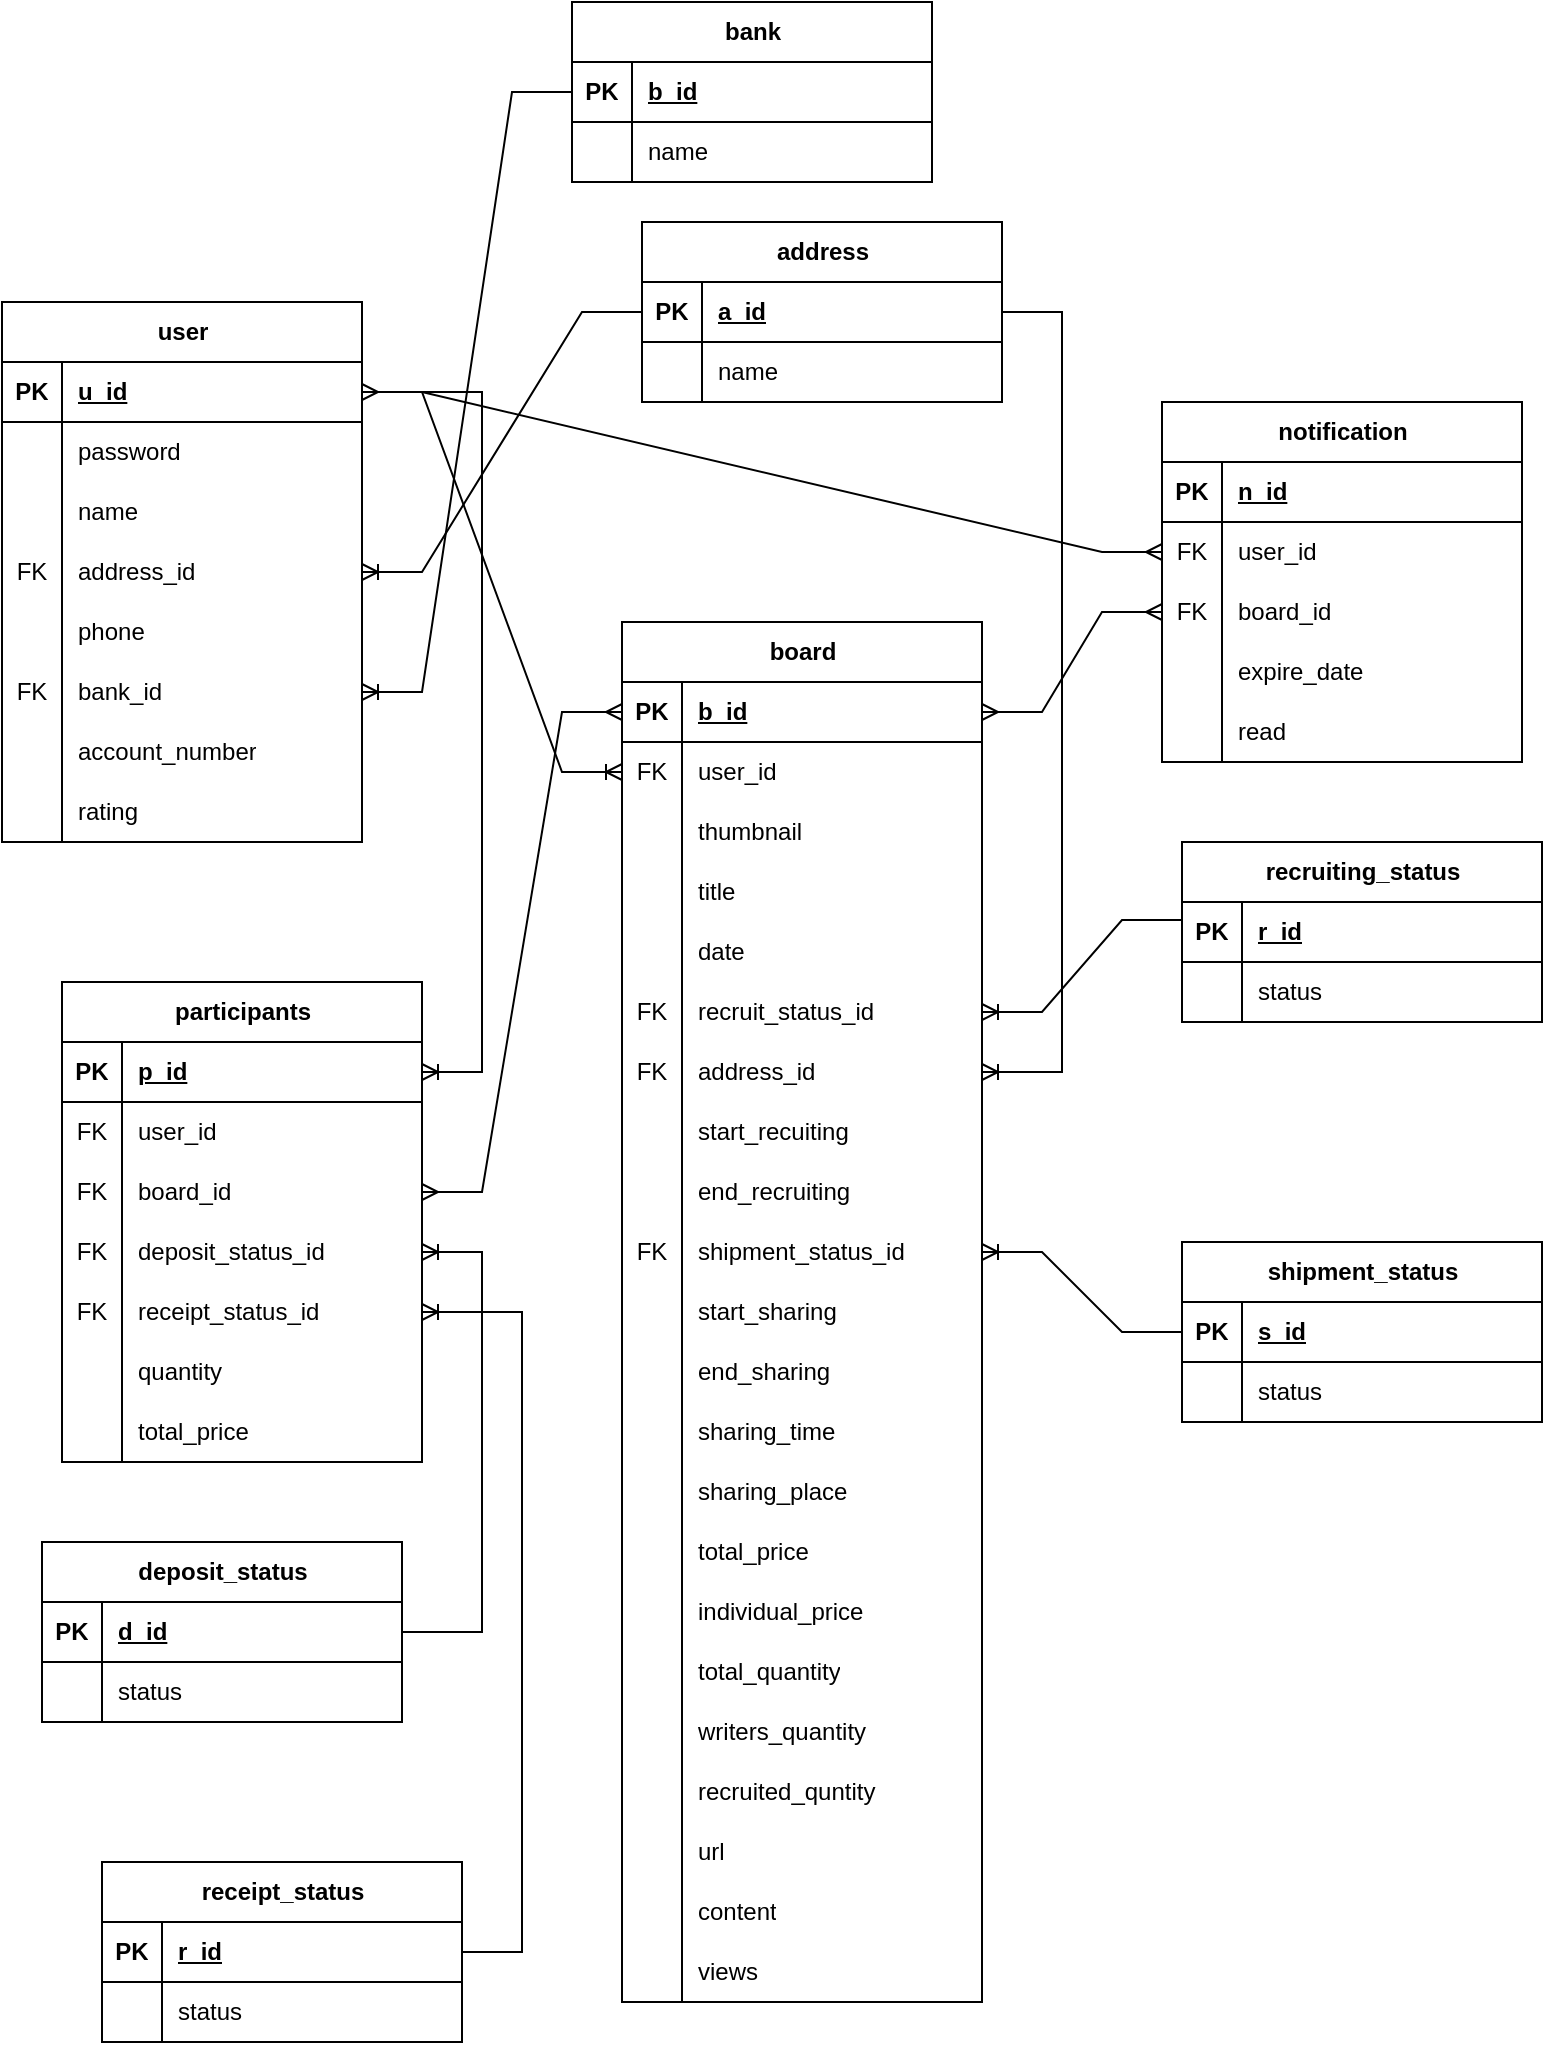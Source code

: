 <mxfile version="24.4.13" type="device">
  <diagram id="R2lEEEUBdFMjLlhIrx00" name="Page-1">
    <mxGraphModel dx="2266" dy="845" grid="1" gridSize="10" guides="1" tooltips="1" connect="1" arrows="1" fold="1" page="1" pageScale="1" pageWidth="850" pageHeight="1100" math="0" shadow="0" extFonts="Permanent Marker^https://fonts.googleapis.com/css?family=Permanent+Marker">
      <root>
        <mxCell id="0" />
        <mxCell id="1" parent="0" />
        <mxCell id="RtMFSW8_L8Bk7iNbuK7R-1" value="user" style="shape=table;startSize=30;container=1;collapsible=1;childLayout=tableLayout;fixedRows=1;rowLines=0;fontStyle=1;align=center;resizeLast=1;html=1;" parent="1" vertex="1">
          <mxGeometry x="50" y="160" width="180" height="270" as="geometry" />
        </mxCell>
        <mxCell id="RtMFSW8_L8Bk7iNbuK7R-2" value="" style="shape=tableRow;horizontal=0;startSize=0;swimlaneHead=0;swimlaneBody=0;fillColor=none;collapsible=0;dropTarget=0;points=[[0,0.5],[1,0.5]];portConstraint=eastwest;top=0;left=0;right=0;bottom=1;" parent="RtMFSW8_L8Bk7iNbuK7R-1" vertex="1">
          <mxGeometry y="30" width="180" height="30" as="geometry" />
        </mxCell>
        <mxCell id="RtMFSW8_L8Bk7iNbuK7R-3" value="PK" style="shape=partialRectangle;connectable=0;fillColor=none;top=0;left=0;bottom=0;right=0;fontStyle=1;overflow=hidden;whiteSpace=wrap;html=1;" parent="RtMFSW8_L8Bk7iNbuK7R-2" vertex="1">
          <mxGeometry width="30" height="30" as="geometry">
            <mxRectangle width="30" height="30" as="alternateBounds" />
          </mxGeometry>
        </mxCell>
        <mxCell id="RtMFSW8_L8Bk7iNbuK7R-4" value="u_id" style="shape=partialRectangle;connectable=0;fillColor=none;top=0;left=0;bottom=0;right=0;align=left;spacingLeft=6;fontStyle=5;overflow=hidden;whiteSpace=wrap;html=1;" parent="RtMFSW8_L8Bk7iNbuK7R-2" vertex="1">
          <mxGeometry x="30" width="150" height="30" as="geometry">
            <mxRectangle width="150" height="30" as="alternateBounds" />
          </mxGeometry>
        </mxCell>
        <mxCell id="RtMFSW8_L8Bk7iNbuK7R-5" value="" style="shape=tableRow;horizontal=0;startSize=0;swimlaneHead=0;swimlaneBody=0;fillColor=none;collapsible=0;dropTarget=0;points=[[0,0.5],[1,0.5]];portConstraint=eastwest;top=0;left=0;right=0;bottom=0;" parent="RtMFSW8_L8Bk7iNbuK7R-1" vertex="1">
          <mxGeometry y="60" width="180" height="30" as="geometry" />
        </mxCell>
        <mxCell id="RtMFSW8_L8Bk7iNbuK7R-6" value="" style="shape=partialRectangle;connectable=0;fillColor=none;top=0;left=0;bottom=0;right=0;editable=1;overflow=hidden;whiteSpace=wrap;html=1;" parent="RtMFSW8_L8Bk7iNbuK7R-5" vertex="1">
          <mxGeometry width="30" height="30" as="geometry">
            <mxRectangle width="30" height="30" as="alternateBounds" />
          </mxGeometry>
        </mxCell>
        <mxCell id="RtMFSW8_L8Bk7iNbuK7R-7" value="password" style="shape=partialRectangle;connectable=0;fillColor=none;top=0;left=0;bottom=0;right=0;align=left;spacingLeft=6;overflow=hidden;whiteSpace=wrap;html=1;" parent="RtMFSW8_L8Bk7iNbuK7R-5" vertex="1">
          <mxGeometry x="30" width="150" height="30" as="geometry">
            <mxRectangle width="150" height="30" as="alternateBounds" />
          </mxGeometry>
        </mxCell>
        <mxCell id="RtMFSW8_L8Bk7iNbuK7R-14" value="" style="shape=tableRow;horizontal=0;startSize=0;swimlaneHead=0;swimlaneBody=0;fillColor=none;collapsible=0;dropTarget=0;points=[[0,0.5],[1,0.5]];portConstraint=eastwest;top=0;left=0;right=0;bottom=0;" parent="RtMFSW8_L8Bk7iNbuK7R-1" vertex="1">
          <mxGeometry y="90" width="180" height="30" as="geometry" />
        </mxCell>
        <mxCell id="RtMFSW8_L8Bk7iNbuK7R-15" value="" style="shape=partialRectangle;connectable=0;fillColor=none;top=0;left=0;bottom=0;right=0;editable=1;overflow=hidden;whiteSpace=wrap;html=1;" parent="RtMFSW8_L8Bk7iNbuK7R-14" vertex="1">
          <mxGeometry width="30" height="30" as="geometry">
            <mxRectangle width="30" height="30" as="alternateBounds" />
          </mxGeometry>
        </mxCell>
        <mxCell id="RtMFSW8_L8Bk7iNbuK7R-16" value="name" style="shape=partialRectangle;connectable=0;fillColor=none;top=0;left=0;bottom=0;right=0;align=left;spacingLeft=6;overflow=hidden;whiteSpace=wrap;html=1;" parent="RtMFSW8_L8Bk7iNbuK7R-14" vertex="1">
          <mxGeometry x="30" width="150" height="30" as="geometry">
            <mxRectangle width="150" height="30" as="alternateBounds" />
          </mxGeometry>
        </mxCell>
        <mxCell id="Ch0UF8Gw8mKKcb-9dzWc-57" value="" style="shape=tableRow;horizontal=0;startSize=0;swimlaneHead=0;swimlaneBody=0;fillColor=none;collapsible=0;dropTarget=0;points=[[0,0.5],[1,0.5]];portConstraint=eastwest;top=0;left=0;right=0;bottom=0;" parent="RtMFSW8_L8Bk7iNbuK7R-1" vertex="1">
          <mxGeometry y="120" width="180" height="30" as="geometry" />
        </mxCell>
        <mxCell id="Ch0UF8Gw8mKKcb-9dzWc-58" value="FK" style="shape=partialRectangle;connectable=0;fillColor=none;top=0;left=0;bottom=0;right=0;fontStyle=0;overflow=hidden;whiteSpace=wrap;html=1;" parent="Ch0UF8Gw8mKKcb-9dzWc-57" vertex="1">
          <mxGeometry width="30" height="30" as="geometry">
            <mxRectangle width="30" height="30" as="alternateBounds" />
          </mxGeometry>
        </mxCell>
        <mxCell id="Ch0UF8Gw8mKKcb-9dzWc-59" value="address_id" style="shape=partialRectangle;connectable=0;fillColor=none;top=0;left=0;bottom=0;right=0;align=left;spacingLeft=6;fontStyle=0;overflow=hidden;whiteSpace=wrap;html=1;" parent="Ch0UF8Gw8mKKcb-9dzWc-57" vertex="1">
          <mxGeometry x="30" width="150" height="30" as="geometry">
            <mxRectangle width="150" height="30" as="alternateBounds" />
          </mxGeometry>
        </mxCell>
        <mxCell id="RtMFSW8_L8Bk7iNbuK7R-11" value="" style="shape=tableRow;horizontal=0;startSize=0;swimlaneHead=0;swimlaneBody=0;fillColor=none;collapsible=0;dropTarget=0;points=[[0,0.5],[1,0.5]];portConstraint=eastwest;top=0;left=0;right=0;bottom=0;" parent="RtMFSW8_L8Bk7iNbuK7R-1" vertex="1">
          <mxGeometry y="150" width="180" height="30" as="geometry" />
        </mxCell>
        <mxCell id="RtMFSW8_L8Bk7iNbuK7R-12" value="" style="shape=partialRectangle;connectable=0;fillColor=none;top=0;left=0;bottom=0;right=0;editable=1;overflow=hidden;whiteSpace=wrap;html=1;" parent="RtMFSW8_L8Bk7iNbuK7R-11" vertex="1">
          <mxGeometry width="30" height="30" as="geometry">
            <mxRectangle width="30" height="30" as="alternateBounds" />
          </mxGeometry>
        </mxCell>
        <mxCell id="RtMFSW8_L8Bk7iNbuK7R-13" value="phone" style="shape=partialRectangle;connectable=0;fillColor=none;top=0;left=0;bottom=0;right=0;align=left;spacingLeft=6;overflow=hidden;whiteSpace=wrap;html=1;" parent="RtMFSW8_L8Bk7iNbuK7R-11" vertex="1">
          <mxGeometry x="30" width="150" height="30" as="geometry">
            <mxRectangle width="150" height="30" as="alternateBounds" />
          </mxGeometry>
        </mxCell>
        <mxCell id="OSnGHThOo9P7K1hoxyns-14" value="" style="shape=tableRow;horizontal=0;startSize=0;swimlaneHead=0;swimlaneBody=0;fillColor=none;collapsible=0;dropTarget=0;points=[[0,0.5],[1,0.5]];portConstraint=eastwest;top=0;left=0;right=0;bottom=0;" vertex="1" parent="RtMFSW8_L8Bk7iNbuK7R-1">
          <mxGeometry y="180" width="180" height="30" as="geometry" />
        </mxCell>
        <mxCell id="OSnGHThOo9P7K1hoxyns-15" value="FK" style="shape=partialRectangle;connectable=0;fillColor=none;top=0;left=0;bottom=0;right=0;fontStyle=0;overflow=hidden;whiteSpace=wrap;html=1;" vertex="1" parent="OSnGHThOo9P7K1hoxyns-14">
          <mxGeometry width="30" height="30" as="geometry">
            <mxRectangle width="30" height="30" as="alternateBounds" />
          </mxGeometry>
        </mxCell>
        <mxCell id="OSnGHThOo9P7K1hoxyns-16" value="bank_id" style="shape=partialRectangle;connectable=0;fillColor=none;top=0;left=0;bottom=0;right=0;align=left;spacingLeft=6;fontStyle=0;overflow=hidden;whiteSpace=wrap;html=1;" vertex="1" parent="OSnGHThOo9P7K1hoxyns-14">
          <mxGeometry x="30" width="150" height="30" as="geometry">
            <mxRectangle width="150" height="30" as="alternateBounds" />
          </mxGeometry>
        </mxCell>
        <mxCell id="Ch0UF8Gw8mKKcb-9dzWc-16" value="" style="shape=tableRow;horizontal=0;startSize=0;swimlaneHead=0;swimlaneBody=0;fillColor=none;collapsible=0;dropTarget=0;points=[[0,0.5],[1,0.5]];portConstraint=eastwest;top=0;left=0;right=0;bottom=0;" parent="RtMFSW8_L8Bk7iNbuK7R-1" vertex="1">
          <mxGeometry y="210" width="180" height="30" as="geometry" />
        </mxCell>
        <mxCell id="Ch0UF8Gw8mKKcb-9dzWc-17" value="" style="shape=partialRectangle;connectable=0;fillColor=none;top=0;left=0;bottom=0;right=0;editable=1;overflow=hidden;whiteSpace=wrap;html=1;" parent="Ch0UF8Gw8mKKcb-9dzWc-16" vertex="1">
          <mxGeometry width="30" height="30" as="geometry">
            <mxRectangle width="30" height="30" as="alternateBounds" />
          </mxGeometry>
        </mxCell>
        <mxCell id="Ch0UF8Gw8mKKcb-9dzWc-18" value="account_number" style="shape=partialRectangle;connectable=0;fillColor=none;top=0;left=0;bottom=0;right=0;align=left;spacingLeft=6;overflow=hidden;whiteSpace=wrap;html=1;" parent="Ch0UF8Gw8mKKcb-9dzWc-16" vertex="1">
          <mxGeometry x="30" width="150" height="30" as="geometry">
            <mxRectangle width="150" height="30" as="alternateBounds" />
          </mxGeometry>
        </mxCell>
        <mxCell id="RtMFSW8_L8Bk7iNbuK7R-17" value="" style="shape=tableRow;horizontal=0;startSize=0;swimlaneHead=0;swimlaneBody=0;fillColor=none;collapsible=0;dropTarget=0;points=[[0,0.5],[1,0.5]];portConstraint=eastwest;top=0;left=0;right=0;bottom=0;" parent="RtMFSW8_L8Bk7iNbuK7R-1" vertex="1">
          <mxGeometry y="240" width="180" height="30" as="geometry" />
        </mxCell>
        <mxCell id="RtMFSW8_L8Bk7iNbuK7R-18" value="" style="shape=partialRectangle;connectable=0;fillColor=none;top=0;left=0;bottom=0;right=0;editable=1;overflow=hidden;whiteSpace=wrap;html=1;" parent="RtMFSW8_L8Bk7iNbuK7R-17" vertex="1">
          <mxGeometry width="30" height="30" as="geometry">
            <mxRectangle width="30" height="30" as="alternateBounds" />
          </mxGeometry>
        </mxCell>
        <mxCell id="RtMFSW8_L8Bk7iNbuK7R-19" value="rating" style="shape=partialRectangle;connectable=0;fillColor=none;top=0;left=0;bottom=0;right=0;align=left;spacingLeft=6;overflow=hidden;whiteSpace=wrap;html=1;" parent="RtMFSW8_L8Bk7iNbuK7R-17" vertex="1">
          <mxGeometry x="30" width="150" height="30" as="geometry">
            <mxRectangle width="150" height="30" as="alternateBounds" />
          </mxGeometry>
        </mxCell>
        <mxCell id="RtMFSW8_L8Bk7iNbuK7R-24" value="board" style="shape=table;startSize=30;container=1;collapsible=1;childLayout=tableLayout;fixedRows=1;rowLines=0;fontStyle=1;align=center;resizeLast=1;html=1;" parent="1" vertex="1">
          <mxGeometry x="360" y="320" width="180" height="690" as="geometry" />
        </mxCell>
        <mxCell id="RtMFSW8_L8Bk7iNbuK7R-25" value="" style="shape=tableRow;horizontal=0;startSize=0;swimlaneHead=0;swimlaneBody=0;fillColor=none;collapsible=0;dropTarget=0;points=[[0,0.5],[1,0.5]];portConstraint=eastwest;top=0;left=0;right=0;bottom=1;" parent="RtMFSW8_L8Bk7iNbuK7R-24" vertex="1">
          <mxGeometry y="30" width="180" height="30" as="geometry" />
        </mxCell>
        <mxCell id="RtMFSW8_L8Bk7iNbuK7R-26" value="PK" style="shape=partialRectangle;connectable=0;fillColor=none;top=0;left=0;bottom=0;right=0;fontStyle=1;overflow=hidden;whiteSpace=wrap;html=1;" parent="RtMFSW8_L8Bk7iNbuK7R-25" vertex="1">
          <mxGeometry width="30" height="30" as="geometry">
            <mxRectangle width="30" height="30" as="alternateBounds" />
          </mxGeometry>
        </mxCell>
        <mxCell id="RtMFSW8_L8Bk7iNbuK7R-27" value="b_id" style="shape=partialRectangle;connectable=0;fillColor=none;top=0;left=0;bottom=0;right=0;align=left;spacingLeft=6;fontStyle=5;overflow=hidden;whiteSpace=wrap;html=1;" parent="RtMFSW8_L8Bk7iNbuK7R-25" vertex="1">
          <mxGeometry x="30" width="150" height="30" as="geometry">
            <mxRectangle width="150" height="30" as="alternateBounds" />
          </mxGeometry>
        </mxCell>
        <mxCell id="RtMFSW8_L8Bk7iNbuK7R-67" value="" style="shape=tableRow;horizontal=0;startSize=0;swimlaneHead=0;swimlaneBody=0;fillColor=none;collapsible=0;dropTarget=0;points=[[0,0.5],[1,0.5]];portConstraint=eastwest;top=0;left=0;right=0;bottom=0;" parent="RtMFSW8_L8Bk7iNbuK7R-24" vertex="1">
          <mxGeometry y="60" width="180" height="30" as="geometry" />
        </mxCell>
        <mxCell id="RtMFSW8_L8Bk7iNbuK7R-68" value="FK" style="shape=partialRectangle;connectable=0;fillColor=none;top=0;left=0;bottom=0;right=0;fontStyle=0;overflow=hidden;whiteSpace=wrap;html=1;" parent="RtMFSW8_L8Bk7iNbuK7R-67" vertex="1">
          <mxGeometry width="30" height="30" as="geometry">
            <mxRectangle width="30" height="30" as="alternateBounds" />
          </mxGeometry>
        </mxCell>
        <mxCell id="RtMFSW8_L8Bk7iNbuK7R-69" value="user_id" style="shape=partialRectangle;connectable=0;fillColor=none;top=0;left=0;bottom=0;right=0;align=left;spacingLeft=6;fontStyle=0;overflow=hidden;whiteSpace=wrap;html=1;" parent="RtMFSW8_L8Bk7iNbuK7R-67" vertex="1">
          <mxGeometry x="30" width="150" height="30" as="geometry">
            <mxRectangle width="150" height="30" as="alternateBounds" />
          </mxGeometry>
        </mxCell>
        <mxCell id="RtMFSW8_L8Bk7iNbuK7R-31" value="" style="shape=tableRow;horizontal=0;startSize=0;swimlaneHead=0;swimlaneBody=0;fillColor=none;collapsible=0;dropTarget=0;points=[[0,0.5],[1,0.5]];portConstraint=eastwest;top=0;left=0;right=0;bottom=0;" parent="RtMFSW8_L8Bk7iNbuK7R-24" vertex="1">
          <mxGeometry y="90" width="180" height="30" as="geometry" />
        </mxCell>
        <mxCell id="RtMFSW8_L8Bk7iNbuK7R-32" value="" style="shape=partialRectangle;connectable=0;fillColor=none;top=0;left=0;bottom=0;right=0;editable=1;overflow=hidden;whiteSpace=wrap;html=1;" parent="RtMFSW8_L8Bk7iNbuK7R-31" vertex="1">
          <mxGeometry width="30" height="30" as="geometry">
            <mxRectangle width="30" height="30" as="alternateBounds" />
          </mxGeometry>
        </mxCell>
        <mxCell id="RtMFSW8_L8Bk7iNbuK7R-33" value="thumbnail" style="shape=partialRectangle;connectable=0;fillColor=none;top=0;left=0;bottom=0;right=0;align=left;spacingLeft=6;overflow=hidden;whiteSpace=wrap;html=1;" parent="RtMFSW8_L8Bk7iNbuK7R-31" vertex="1">
          <mxGeometry x="30" width="150" height="30" as="geometry">
            <mxRectangle width="150" height="30" as="alternateBounds" />
          </mxGeometry>
        </mxCell>
        <mxCell id="RtMFSW8_L8Bk7iNbuK7R-34" value="" style="shape=tableRow;horizontal=0;startSize=0;swimlaneHead=0;swimlaneBody=0;fillColor=none;collapsible=0;dropTarget=0;points=[[0,0.5],[1,0.5]];portConstraint=eastwest;top=0;left=0;right=0;bottom=0;" parent="RtMFSW8_L8Bk7iNbuK7R-24" vertex="1">
          <mxGeometry y="120" width="180" height="30" as="geometry" />
        </mxCell>
        <mxCell id="RtMFSW8_L8Bk7iNbuK7R-35" value="" style="shape=partialRectangle;connectable=0;fillColor=none;top=0;left=0;bottom=0;right=0;editable=1;overflow=hidden;whiteSpace=wrap;html=1;" parent="RtMFSW8_L8Bk7iNbuK7R-34" vertex="1">
          <mxGeometry width="30" height="30" as="geometry">
            <mxRectangle width="30" height="30" as="alternateBounds" />
          </mxGeometry>
        </mxCell>
        <mxCell id="RtMFSW8_L8Bk7iNbuK7R-36" value="title" style="shape=partialRectangle;connectable=0;fillColor=none;top=0;left=0;bottom=0;right=0;align=left;spacingLeft=6;overflow=hidden;whiteSpace=wrap;html=1;" parent="RtMFSW8_L8Bk7iNbuK7R-34" vertex="1">
          <mxGeometry x="30" width="150" height="30" as="geometry">
            <mxRectangle width="150" height="30" as="alternateBounds" />
          </mxGeometry>
        </mxCell>
        <mxCell id="RtMFSW8_L8Bk7iNbuK7R-37" value="" style="shape=tableRow;horizontal=0;startSize=0;swimlaneHead=0;swimlaneBody=0;fillColor=none;collapsible=0;dropTarget=0;points=[[0,0.5],[1,0.5]];portConstraint=eastwest;top=0;left=0;right=0;bottom=0;" parent="RtMFSW8_L8Bk7iNbuK7R-24" vertex="1">
          <mxGeometry y="150" width="180" height="30" as="geometry" />
        </mxCell>
        <mxCell id="RtMFSW8_L8Bk7iNbuK7R-38" value="" style="shape=partialRectangle;connectable=0;fillColor=none;top=0;left=0;bottom=0;right=0;editable=1;overflow=hidden;whiteSpace=wrap;html=1;" parent="RtMFSW8_L8Bk7iNbuK7R-37" vertex="1">
          <mxGeometry width="30" height="30" as="geometry">
            <mxRectangle width="30" height="30" as="alternateBounds" />
          </mxGeometry>
        </mxCell>
        <mxCell id="RtMFSW8_L8Bk7iNbuK7R-39" value="date" style="shape=partialRectangle;connectable=0;fillColor=none;top=0;left=0;bottom=0;right=0;align=left;spacingLeft=6;overflow=hidden;whiteSpace=wrap;html=1;" parent="RtMFSW8_L8Bk7iNbuK7R-37" vertex="1">
          <mxGeometry x="30" width="150" height="30" as="geometry">
            <mxRectangle width="150" height="30" as="alternateBounds" />
          </mxGeometry>
        </mxCell>
        <mxCell id="RtMFSW8_L8Bk7iNbuK7R-95" value="" style="shape=tableRow;horizontal=0;startSize=0;swimlaneHead=0;swimlaneBody=0;fillColor=none;collapsible=0;dropTarget=0;points=[[0,0.5],[1,0.5]];portConstraint=eastwest;top=0;left=0;right=0;bottom=0;" parent="RtMFSW8_L8Bk7iNbuK7R-24" vertex="1">
          <mxGeometry y="180" width="180" height="30" as="geometry" />
        </mxCell>
        <mxCell id="RtMFSW8_L8Bk7iNbuK7R-96" value="FK" style="shape=partialRectangle;connectable=0;fillColor=none;top=0;left=0;bottom=0;right=0;fontStyle=0;overflow=hidden;whiteSpace=wrap;html=1;" parent="RtMFSW8_L8Bk7iNbuK7R-95" vertex="1">
          <mxGeometry width="30" height="30" as="geometry">
            <mxRectangle width="30" height="30" as="alternateBounds" />
          </mxGeometry>
        </mxCell>
        <mxCell id="RtMFSW8_L8Bk7iNbuK7R-97" value="recruit_status_id" style="shape=partialRectangle;connectable=0;fillColor=none;top=0;left=0;bottom=0;right=0;align=left;spacingLeft=6;fontStyle=0;overflow=hidden;whiteSpace=wrap;html=1;" parent="RtMFSW8_L8Bk7iNbuK7R-95" vertex="1">
          <mxGeometry x="30" width="150" height="30" as="geometry">
            <mxRectangle width="150" height="30" as="alternateBounds" />
          </mxGeometry>
        </mxCell>
        <mxCell id="Ch0UF8Gw8mKKcb-9dzWc-61" value="" style="shape=tableRow;horizontal=0;startSize=0;swimlaneHead=0;swimlaneBody=0;fillColor=none;collapsible=0;dropTarget=0;points=[[0,0.5],[1,0.5]];portConstraint=eastwest;top=0;left=0;right=0;bottom=0;" parent="RtMFSW8_L8Bk7iNbuK7R-24" vertex="1">
          <mxGeometry y="210" width="180" height="30" as="geometry" />
        </mxCell>
        <mxCell id="Ch0UF8Gw8mKKcb-9dzWc-62" value="FK" style="shape=partialRectangle;connectable=0;fillColor=none;top=0;left=0;bottom=0;right=0;fontStyle=0;overflow=hidden;whiteSpace=wrap;html=1;" parent="Ch0UF8Gw8mKKcb-9dzWc-61" vertex="1">
          <mxGeometry width="30" height="30" as="geometry">
            <mxRectangle width="30" height="30" as="alternateBounds" />
          </mxGeometry>
        </mxCell>
        <mxCell id="Ch0UF8Gw8mKKcb-9dzWc-63" value="address_id" style="shape=partialRectangle;connectable=0;fillColor=none;top=0;left=0;bottom=0;right=0;align=left;spacingLeft=6;fontStyle=0;overflow=hidden;whiteSpace=wrap;html=1;" parent="Ch0UF8Gw8mKKcb-9dzWc-61" vertex="1">
          <mxGeometry x="30" width="150" height="30" as="geometry">
            <mxRectangle width="150" height="30" as="alternateBounds" />
          </mxGeometry>
        </mxCell>
        <mxCell id="RtMFSW8_L8Bk7iNbuK7R-43" value="" style="shape=tableRow;horizontal=0;startSize=0;swimlaneHead=0;swimlaneBody=0;fillColor=none;collapsible=0;dropTarget=0;points=[[0,0.5],[1,0.5]];portConstraint=eastwest;top=0;left=0;right=0;bottom=0;" parent="RtMFSW8_L8Bk7iNbuK7R-24" vertex="1">
          <mxGeometry y="240" width="180" height="30" as="geometry" />
        </mxCell>
        <mxCell id="RtMFSW8_L8Bk7iNbuK7R-44" value="" style="shape=partialRectangle;connectable=0;fillColor=none;top=0;left=0;bottom=0;right=0;editable=1;overflow=hidden;whiteSpace=wrap;html=1;" parent="RtMFSW8_L8Bk7iNbuK7R-43" vertex="1">
          <mxGeometry width="30" height="30" as="geometry">
            <mxRectangle width="30" height="30" as="alternateBounds" />
          </mxGeometry>
        </mxCell>
        <mxCell id="RtMFSW8_L8Bk7iNbuK7R-45" value="start_recuiting" style="shape=partialRectangle;connectable=0;fillColor=none;top=0;left=0;bottom=0;right=0;align=left;spacingLeft=6;overflow=hidden;whiteSpace=wrap;html=1;" parent="RtMFSW8_L8Bk7iNbuK7R-43" vertex="1">
          <mxGeometry x="30" width="150" height="30" as="geometry">
            <mxRectangle width="150" height="30" as="alternateBounds" />
          </mxGeometry>
        </mxCell>
        <mxCell id="RtMFSW8_L8Bk7iNbuK7R-46" value="" style="shape=tableRow;horizontal=0;startSize=0;swimlaneHead=0;swimlaneBody=0;fillColor=none;collapsible=0;dropTarget=0;points=[[0,0.5],[1,0.5]];portConstraint=eastwest;top=0;left=0;right=0;bottom=0;" parent="RtMFSW8_L8Bk7iNbuK7R-24" vertex="1">
          <mxGeometry y="270" width="180" height="30" as="geometry" />
        </mxCell>
        <mxCell id="RtMFSW8_L8Bk7iNbuK7R-47" value="" style="shape=partialRectangle;connectable=0;fillColor=none;top=0;left=0;bottom=0;right=0;editable=1;overflow=hidden;whiteSpace=wrap;html=1;" parent="RtMFSW8_L8Bk7iNbuK7R-46" vertex="1">
          <mxGeometry width="30" height="30" as="geometry">
            <mxRectangle width="30" height="30" as="alternateBounds" />
          </mxGeometry>
        </mxCell>
        <mxCell id="RtMFSW8_L8Bk7iNbuK7R-48" value="end_recruiting" style="shape=partialRectangle;connectable=0;fillColor=none;top=0;left=0;bottom=0;right=0;align=left;spacingLeft=6;overflow=hidden;whiteSpace=wrap;html=1;" parent="RtMFSW8_L8Bk7iNbuK7R-46" vertex="1">
          <mxGeometry x="30" width="150" height="30" as="geometry">
            <mxRectangle width="150" height="30" as="alternateBounds" />
          </mxGeometry>
        </mxCell>
        <mxCell id="Ch0UF8Gw8mKKcb-9dzWc-68" value="" style="shape=tableRow;horizontal=0;startSize=0;swimlaneHead=0;swimlaneBody=0;fillColor=none;collapsible=0;dropTarget=0;points=[[0,0.5],[1,0.5]];portConstraint=eastwest;top=0;left=0;right=0;bottom=0;" parent="RtMFSW8_L8Bk7iNbuK7R-24" vertex="1">
          <mxGeometry y="300" width="180" height="30" as="geometry" />
        </mxCell>
        <mxCell id="Ch0UF8Gw8mKKcb-9dzWc-69" value="FK" style="shape=partialRectangle;connectable=0;fillColor=none;top=0;left=0;bottom=0;right=0;fontStyle=0;overflow=hidden;whiteSpace=wrap;html=1;" parent="Ch0UF8Gw8mKKcb-9dzWc-68" vertex="1">
          <mxGeometry width="30" height="30" as="geometry">
            <mxRectangle width="30" height="30" as="alternateBounds" />
          </mxGeometry>
        </mxCell>
        <mxCell id="Ch0UF8Gw8mKKcb-9dzWc-70" value="shipment_status_id" style="shape=partialRectangle;connectable=0;fillColor=none;top=0;left=0;bottom=0;right=0;align=left;spacingLeft=6;fontStyle=0;overflow=hidden;whiteSpace=wrap;html=1;" parent="Ch0UF8Gw8mKKcb-9dzWc-68" vertex="1">
          <mxGeometry x="30" width="150" height="30" as="geometry">
            <mxRectangle width="150" height="30" as="alternateBounds" />
          </mxGeometry>
        </mxCell>
        <mxCell id="RtMFSW8_L8Bk7iNbuK7R-52" value="" style="shape=tableRow;horizontal=0;startSize=0;swimlaneHead=0;swimlaneBody=0;fillColor=none;collapsible=0;dropTarget=0;points=[[0,0.5],[1,0.5]];portConstraint=eastwest;top=0;left=0;right=0;bottom=0;" parent="RtMFSW8_L8Bk7iNbuK7R-24" vertex="1">
          <mxGeometry y="330" width="180" height="30" as="geometry" />
        </mxCell>
        <mxCell id="RtMFSW8_L8Bk7iNbuK7R-53" value="" style="shape=partialRectangle;connectable=0;fillColor=none;top=0;left=0;bottom=0;right=0;editable=1;overflow=hidden;whiteSpace=wrap;html=1;" parent="RtMFSW8_L8Bk7iNbuK7R-52" vertex="1">
          <mxGeometry width="30" height="30" as="geometry">
            <mxRectangle width="30" height="30" as="alternateBounds" />
          </mxGeometry>
        </mxCell>
        <mxCell id="RtMFSW8_L8Bk7iNbuK7R-54" value="start_sharing" style="shape=partialRectangle;connectable=0;fillColor=none;top=0;left=0;bottom=0;right=0;align=left;spacingLeft=6;overflow=hidden;whiteSpace=wrap;html=1;" parent="RtMFSW8_L8Bk7iNbuK7R-52" vertex="1">
          <mxGeometry x="30" width="150" height="30" as="geometry">
            <mxRectangle width="150" height="30" as="alternateBounds" />
          </mxGeometry>
        </mxCell>
        <mxCell id="RtMFSW8_L8Bk7iNbuK7R-55" value="" style="shape=tableRow;horizontal=0;startSize=0;swimlaneHead=0;swimlaneBody=0;fillColor=none;collapsible=0;dropTarget=0;points=[[0,0.5],[1,0.5]];portConstraint=eastwest;top=0;left=0;right=0;bottom=0;" parent="RtMFSW8_L8Bk7iNbuK7R-24" vertex="1">
          <mxGeometry y="360" width="180" height="30" as="geometry" />
        </mxCell>
        <mxCell id="RtMFSW8_L8Bk7iNbuK7R-56" value="" style="shape=partialRectangle;connectable=0;fillColor=none;top=0;left=0;bottom=0;right=0;editable=1;overflow=hidden;whiteSpace=wrap;html=1;" parent="RtMFSW8_L8Bk7iNbuK7R-55" vertex="1">
          <mxGeometry width="30" height="30" as="geometry">
            <mxRectangle width="30" height="30" as="alternateBounds" />
          </mxGeometry>
        </mxCell>
        <mxCell id="RtMFSW8_L8Bk7iNbuK7R-57" value="end_sharing" style="shape=partialRectangle;connectable=0;fillColor=none;top=0;left=0;bottom=0;right=0;align=left;spacingLeft=6;overflow=hidden;whiteSpace=wrap;html=1;" parent="RtMFSW8_L8Bk7iNbuK7R-55" vertex="1">
          <mxGeometry x="30" width="150" height="30" as="geometry">
            <mxRectangle width="150" height="30" as="alternateBounds" />
          </mxGeometry>
        </mxCell>
        <mxCell id="RtMFSW8_L8Bk7iNbuK7R-70" value="" style="shape=tableRow;horizontal=0;startSize=0;swimlaneHead=0;swimlaneBody=0;fillColor=none;collapsible=0;dropTarget=0;points=[[0,0.5],[1,0.5]];portConstraint=eastwest;top=0;left=0;right=0;bottom=0;" parent="RtMFSW8_L8Bk7iNbuK7R-24" vertex="1">
          <mxGeometry y="390" width="180" height="30" as="geometry" />
        </mxCell>
        <mxCell id="RtMFSW8_L8Bk7iNbuK7R-71" value="" style="shape=partialRectangle;connectable=0;fillColor=none;top=0;left=0;bottom=0;right=0;editable=1;overflow=hidden;whiteSpace=wrap;html=1;" parent="RtMFSW8_L8Bk7iNbuK7R-70" vertex="1">
          <mxGeometry width="30" height="30" as="geometry">
            <mxRectangle width="30" height="30" as="alternateBounds" />
          </mxGeometry>
        </mxCell>
        <mxCell id="RtMFSW8_L8Bk7iNbuK7R-72" value="sharing_time" style="shape=partialRectangle;connectable=0;fillColor=none;top=0;left=0;bottom=0;right=0;align=left;spacingLeft=6;overflow=hidden;whiteSpace=wrap;html=1;" parent="RtMFSW8_L8Bk7iNbuK7R-70" vertex="1">
          <mxGeometry x="30" width="150" height="30" as="geometry">
            <mxRectangle width="150" height="30" as="alternateBounds" />
          </mxGeometry>
        </mxCell>
        <mxCell id="RtMFSW8_L8Bk7iNbuK7R-58" value="" style="shape=tableRow;horizontal=0;startSize=0;swimlaneHead=0;swimlaneBody=0;fillColor=none;collapsible=0;dropTarget=0;points=[[0,0.5],[1,0.5]];portConstraint=eastwest;top=0;left=0;right=0;bottom=0;" parent="RtMFSW8_L8Bk7iNbuK7R-24" vertex="1">
          <mxGeometry y="420" width="180" height="30" as="geometry" />
        </mxCell>
        <mxCell id="RtMFSW8_L8Bk7iNbuK7R-59" value="" style="shape=partialRectangle;connectable=0;fillColor=none;top=0;left=0;bottom=0;right=0;editable=1;overflow=hidden;whiteSpace=wrap;html=1;" parent="RtMFSW8_L8Bk7iNbuK7R-58" vertex="1">
          <mxGeometry width="30" height="30" as="geometry">
            <mxRectangle width="30" height="30" as="alternateBounds" />
          </mxGeometry>
        </mxCell>
        <mxCell id="RtMFSW8_L8Bk7iNbuK7R-60" value="sharing_place" style="shape=partialRectangle;connectable=0;fillColor=none;top=0;left=0;bottom=0;right=0;align=left;spacingLeft=6;overflow=hidden;whiteSpace=wrap;html=1;" parent="RtMFSW8_L8Bk7iNbuK7R-58" vertex="1">
          <mxGeometry x="30" width="150" height="30" as="geometry">
            <mxRectangle width="150" height="30" as="alternateBounds" />
          </mxGeometry>
        </mxCell>
        <mxCell id="RtMFSW8_L8Bk7iNbuK7R-61" value="" style="shape=tableRow;horizontal=0;startSize=0;swimlaneHead=0;swimlaneBody=0;fillColor=none;collapsible=0;dropTarget=0;points=[[0,0.5],[1,0.5]];portConstraint=eastwest;top=0;left=0;right=0;bottom=0;" parent="RtMFSW8_L8Bk7iNbuK7R-24" vertex="1">
          <mxGeometry y="450" width="180" height="30" as="geometry" />
        </mxCell>
        <mxCell id="RtMFSW8_L8Bk7iNbuK7R-62" value="" style="shape=partialRectangle;connectable=0;fillColor=none;top=0;left=0;bottom=0;right=0;editable=1;overflow=hidden;whiteSpace=wrap;html=1;" parent="RtMFSW8_L8Bk7iNbuK7R-61" vertex="1">
          <mxGeometry width="30" height="30" as="geometry">
            <mxRectangle width="30" height="30" as="alternateBounds" />
          </mxGeometry>
        </mxCell>
        <mxCell id="RtMFSW8_L8Bk7iNbuK7R-63" value="total_price" style="shape=partialRectangle;connectable=0;fillColor=none;top=0;left=0;bottom=0;right=0;align=left;spacingLeft=6;overflow=hidden;whiteSpace=wrap;html=1;" parent="RtMFSW8_L8Bk7iNbuK7R-61" vertex="1">
          <mxGeometry x="30" width="150" height="30" as="geometry">
            <mxRectangle width="150" height="30" as="alternateBounds" />
          </mxGeometry>
        </mxCell>
        <mxCell id="Ch0UF8Gw8mKKcb-9dzWc-4" value="" style="shape=tableRow;horizontal=0;startSize=0;swimlaneHead=0;swimlaneBody=0;fillColor=none;collapsible=0;dropTarget=0;points=[[0,0.5],[1,0.5]];portConstraint=eastwest;top=0;left=0;right=0;bottom=0;" parent="RtMFSW8_L8Bk7iNbuK7R-24" vertex="1">
          <mxGeometry y="480" width="180" height="30" as="geometry" />
        </mxCell>
        <mxCell id="Ch0UF8Gw8mKKcb-9dzWc-5" value="" style="shape=partialRectangle;connectable=0;fillColor=none;top=0;left=0;bottom=0;right=0;editable=1;overflow=hidden;whiteSpace=wrap;html=1;" parent="Ch0UF8Gw8mKKcb-9dzWc-4" vertex="1">
          <mxGeometry width="30" height="30" as="geometry">
            <mxRectangle width="30" height="30" as="alternateBounds" />
          </mxGeometry>
        </mxCell>
        <mxCell id="Ch0UF8Gw8mKKcb-9dzWc-6" value="individual_price" style="shape=partialRectangle;connectable=0;fillColor=none;top=0;left=0;bottom=0;right=0;align=left;spacingLeft=6;overflow=hidden;whiteSpace=wrap;html=1;" parent="Ch0UF8Gw8mKKcb-9dzWc-4" vertex="1">
          <mxGeometry x="30" width="150" height="30" as="geometry">
            <mxRectangle width="150" height="30" as="alternateBounds" />
          </mxGeometry>
        </mxCell>
        <mxCell id="RtMFSW8_L8Bk7iNbuK7R-64" value="" style="shape=tableRow;horizontal=0;startSize=0;swimlaneHead=0;swimlaneBody=0;fillColor=none;collapsible=0;dropTarget=0;points=[[0,0.5],[1,0.5]];portConstraint=eastwest;top=0;left=0;right=0;bottom=0;" parent="RtMFSW8_L8Bk7iNbuK7R-24" vertex="1">
          <mxGeometry y="510" width="180" height="30" as="geometry" />
        </mxCell>
        <mxCell id="RtMFSW8_L8Bk7iNbuK7R-65" value="" style="shape=partialRectangle;connectable=0;fillColor=none;top=0;left=0;bottom=0;right=0;editable=1;overflow=hidden;whiteSpace=wrap;html=1;" parent="RtMFSW8_L8Bk7iNbuK7R-64" vertex="1">
          <mxGeometry width="30" height="30" as="geometry">
            <mxRectangle width="30" height="30" as="alternateBounds" />
          </mxGeometry>
        </mxCell>
        <mxCell id="RtMFSW8_L8Bk7iNbuK7R-66" value="total_quantity" style="shape=partialRectangle;connectable=0;fillColor=none;top=0;left=0;bottom=0;right=0;align=left;spacingLeft=6;overflow=hidden;whiteSpace=wrap;html=1;" parent="RtMFSW8_L8Bk7iNbuK7R-64" vertex="1">
          <mxGeometry x="30" width="150" height="30" as="geometry">
            <mxRectangle width="150" height="30" as="alternateBounds" />
          </mxGeometry>
        </mxCell>
        <mxCell id="Ch0UF8Gw8mKKcb-9dzWc-1" value="" style="shape=tableRow;horizontal=0;startSize=0;swimlaneHead=0;swimlaneBody=0;fillColor=none;collapsible=0;dropTarget=0;points=[[0,0.5],[1,0.5]];portConstraint=eastwest;top=0;left=0;right=0;bottom=0;" parent="RtMFSW8_L8Bk7iNbuK7R-24" vertex="1">
          <mxGeometry y="540" width="180" height="30" as="geometry" />
        </mxCell>
        <mxCell id="Ch0UF8Gw8mKKcb-9dzWc-2" value="" style="shape=partialRectangle;connectable=0;fillColor=none;top=0;left=0;bottom=0;right=0;editable=1;overflow=hidden;whiteSpace=wrap;html=1;" parent="Ch0UF8Gw8mKKcb-9dzWc-1" vertex="1">
          <mxGeometry width="30" height="30" as="geometry">
            <mxRectangle width="30" height="30" as="alternateBounds" />
          </mxGeometry>
        </mxCell>
        <mxCell id="Ch0UF8Gw8mKKcb-9dzWc-3" value="writers_quantity" style="shape=partialRectangle;connectable=0;fillColor=none;top=0;left=0;bottom=0;right=0;align=left;spacingLeft=6;overflow=hidden;whiteSpace=wrap;html=1;" parent="Ch0UF8Gw8mKKcb-9dzWc-1" vertex="1">
          <mxGeometry x="30" width="150" height="30" as="geometry">
            <mxRectangle width="150" height="30" as="alternateBounds" />
          </mxGeometry>
        </mxCell>
        <mxCell id="Ch0UF8Gw8mKKcb-9dzWc-7" value="" style="shape=tableRow;horizontal=0;startSize=0;swimlaneHead=0;swimlaneBody=0;fillColor=none;collapsible=0;dropTarget=0;points=[[0,0.5],[1,0.5]];portConstraint=eastwest;top=0;left=0;right=0;bottom=0;" parent="RtMFSW8_L8Bk7iNbuK7R-24" vertex="1">
          <mxGeometry y="570" width="180" height="30" as="geometry" />
        </mxCell>
        <mxCell id="Ch0UF8Gw8mKKcb-9dzWc-8" value="" style="shape=partialRectangle;connectable=0;fillColor=none;top=0;left=0;bottom=0;right=0;editable=1;overflow=hidden;whiteSpace=wrap;html=1;" parent="Ch0UF8Gw8mKKcb-9dzWc-7" vertex="1">
          <mxGeometry width="30" height="30" as="geometry">
            <mxRectangle width="30" height="30" as="alternateBounds" />
          </mxGeometry>
        </mxCell>
        <mxCell id="Ch0UF8Gw8mKKcb-9dzWc-9" value="recruited_quntity" style="shape=partialRectangle;connectable=0;fillColor=none;top=0;left=0;bottom=0;right=0;align=left;spacingLeft=6;overflow=hidden;whiteSpace=wrap;html=1;" parent="Ch0UF8Gw8mKKcb-9dzWc-7" vertex="1">
          <mxGeometry x="30" width="150" height="30" as="geometry">
            <mxRectangle width="150" height="30" as="alternateBounds" />
          </mxGeometry>
        </mxCell>
        <mxCell id="RtMFSW8_L8Bk7iNbuK7R-73" value="" style="shape=tableRow;horizontal=0;startSize=0;swimlaneHead=0;swimlaneBody=0;fillColor=none;collapsible=0;dropTarget=0;points=[[0,0.5],[1,0.5]];portConstraint=eastwest;top=0;left=0;right=0;bottom=0;" parent="RtMFSW8_L8Bk7iNbuK7R-24" vertex="1">
          <mxGeometry y="600" width="180" height="30" as="geometry" />
        </mxCell>
        <mxCell id="RtMFSW8_L8Bk7iNbuK7R-74" value="" style="shape=partialRectangle;connectable=0;fillColor=none;top=0;left=0;bottom=0;right=0;editable=1;overflow=hidden;whiteSpace=wrap;html=1;" parent="RtMFSW8_L8Bk7iNbuK7R-73" vertex="1">
          <mxGeometry width="30" height="30" as="geometry">
            <mxRectangle width="30" height="30" as="alternateBounds" />
          </mxGeometry>
        </mxCell>
        <mxCell id="RtMFSW8_L8Bk7iNbuK7R-75" value="url" style="shape=partialRectangle;connectable=0;fillColor=none;top=0;left=0;bottom=0;right=0;align=left;spacingLeft=6;overflow=hidden;whiteSpace=wrap;html=1;" parent="RtMFSW8_L8Bk7iNbuK7R-73" vertex="1">
          <mxGeometry x="30" width="150" height="30" as="geometry">
            <mxRectangle width="150" height="30" as="alternateBounds" />
          </mxGeometry>
        </mxCell>
        <mxCell id="RtMFSW8_L8Bk7iNbuK7R-76" value="" style="shape=tableRow;horizontal=0;startSize=0;swimlaneHead=0;swimlaneBody=0;fillColor=none;collapsible=0;dropTarget=0;points=[[0,0.5],[1,0.5]];portConstraint=eastwest;top=0;left=0;right=0;bottom=0;" parent="RtMFSW8_L8Bk7iNbuK7R-24" vertex="1">
          <mxGeometry y="630" width="180" height="30" as="geometry" />
        </mxCell>
        <mxCell id="RtMFSW8_L8Bk7iNbuK7R-77" value="" style="shape=partialRectangle;connectable=0;fillColor=none;top=0;left=0;bottom=0;right=0;editable=1;overflow=hidden;whiteSpace=wrap;html=1;" parent="RtMFSW8_L8Bk7iNbuK7R-76" vertex="1">
          <mxGeometry width="30" height="30" as="geometry">
            <mxRectangle width="30" height="30" as="alternateBounds" />
          </mxGeometry>
        </mxCell>
        <mxCell id="RtMFSW8_L8Bk7iNbuK7R-78" value="content" style="shape=partialRectangle;connectable=0;fillColor=none;top=0;left=0;bottom=0;right=0;align=left;spacingLeft=6;overflow=hidden;whiteSpace=wrap;html=1;" parent="RtMFSW8_L8Bk7iNbuK7R-76" vertex="1">
          <mxGeometry x="30" width="150" height="30" as="geometry">
            <mxRectangle width="150" height="30" as="alternateBounds" />
          </mxGeometry>
        </mxCell>
        <mxCell id="RtMFSW8_L8Bk7iNbuK7R-79" value="" style="shape=tableRow;horizontal=0;startSize=0;swimlaneHead=0;swimlaneBody=0;fillColor=none;collapsible=0;dropTarget=0;points=[[0,0.5],[1,0.5]];portConstraint=eastwest;top=0;left=0;right=0;bottom=0;" parent="RtMFSW8_L8Bk7iNbuK7R-24" vertex="1">
          <mxGeometry y="660" width="180" height="30" as="geometry" />
        </mxCell>
        <mxCell id="RtMFSW8_L8Bk7iNbuK7R-80" value="" style="shape=partialRectangle;connectable=0;fillColor=none;top=0;left=0;bottom=0;right=0;editable=1;overflow=hidden;whiteSpace=wrap;html=1;" parent="RtMFSW8_L8Bk7iNbuK7R-79" vertex="1">
          <mxGeometry width="30" height="30" as="geometry">
            <mxRectangle width="30" height="30" as="alternateBounds" />
          </mxGeometry>
        </mxCell>
        <mxCell id="RtMFSW8_L8Bk7iNbuK7R-81" value="views" style="shape=partialRectangle;connectable=0;fillColor=none;top=0;left=0;bottom=0;right=0;align=left;spacingLeft=6;overflow=hidden;whiteSpace=wrap;html=1;" parent="RtMFSW8_L8Bk7iNbuK7R-79" vertex="1">
          <mxGeometry x="30" width="150" height="30" as="geometry">
            <mxRectangle width="150" height="30" as="alternateBounds" />
          </mxGeometry>
        </mxCell>
        <mxCell id="RtMFSW8_L8Bk7iNbuK7R-82" value="recruiting_status" style="shape=table;startSize=30;container=1;collapsible=1;childLayout=tableLayout;fixedRows=1;rowLines=0;fontStyle=1;align=center;resizeLast=1;html=1;" parent="1" vertex="1">
          <mxGeometry x="640" y="430" width="180" height="90" as="geometry" />
        </mxCell>
        <mxCell id="RtMFSW8_L8Bk7iNbuK7R-83" value="" style="shape=tableRow;horizontal=0;startSize=0;swimlaneHead=0;swimlaneBody=0;fillColor=none;collapsible=0;dropTarget=0;points=[[0,0.5],[1,0.5]];portConstraint=eastwest;top=0;left=0;right=0;bottom=1;" parent="RtMFSW8_L8Bk7iNbuK7R-82" vertex="1">
          <mxGeometry y="30" width="180" height="30" as="geometry" />
        </mxCell>
        <mxCell id="RtMFSW8_L8Bk7iNbuK7R-84" value="PK" style="shape=partialRectangle;connectable=0;fillColor=none;top=0;left=0;bottom=0;right=0;fontStyle=1;overflow=hidden;whiteSpace=wrap;html=1;" parent="RtMFSW8_L8Bk7iNbuK7R-83" vertex="1">
          <mxGeometry width="30" height="30" as="geometry">
            <mxRectangle width="30" height="30" as="alternateBounds" />
          </mxGeometry>
        </mxCell>
        <mxCell id="RtMFSW8_L8Bk7iNbuK7R-85" value="r_id" style="shape=partialRectangle;connectable=0;fillColor=none;top=0;left=0;bottom=0;right=0;align=left;spacingLeft=6;fontStyle=5;overflow=hidden;whiteSpace=wrap;html=1;" parent="RtMFSW8_L8Bk7iNbuK7R-83" vertex="1">
          <mxGeometry x="30" width="150" height="30" as="geometry">
            <mxRectangle width="150" height="30" as="alternateBounds" />
          </mxGeometry>
        </mxCell>
        <mxCell id="RtMFSW8_L8Bk7iNbuK7R-86" value="" style="shape=tableRow;horizontal=0;startSize=0;swimlaneHead=0;swimlaneBody=0;fillColor=none;collapsible=0;dropTarget=0;points=[[0,0.5],[1,0.5]];portConstraint=eastwest;top=0;left=0;right=0;bottom=0;" parent="RtMFSW8_L8Bk7iNbuK7R-82" vertex="1">
          <mxGeometry y="60" width="180" height="30" as="geometry" />
        </mxCell>
        <mxCell id="RtMFSW8_L8Bk7iNbuK7R-87" value="" style="shape=partialRectangle;connectable=0;fillColor=none;top=0;left=0;bottom=0;right=0;editable=1;overflow=hidden;whiteSpace=wrap;html=1;" parent="RtMFSW8_L8Bk7iNbuK7R-86" vertex="1">
          <mxGeometry width="30" height="30" as="geometry">
            <mxRectangle width="30" height="30" as="alternateBounds" />
          </mxGeometry>
        </mxCell>
        <mxCell id="RtMFSW8_L8Bk7iNbuK7R-88" value="status" style="shape=partialRectangle;connectable=0;fillColor=none;top=0;left=0;bottom=0;right=0;align=left;spacingLeft=6;overflow=hidden;whiteSpace=wrap;html=1;" parent="RtMFSW8_L8Bk7iNbuK7R-86" vertex="1">
          <mxGeometry x="30" width="150" height="30" as="geometry">
            <mxRectangle width="150" height="30" as="alternateBounds" />
          </mxGeometry>
        </mxCell>
        <mxCell id="RtMFSW8_L8Bk7iNbuK7R-98" value="" style="edgeStyle=entityRelationEdgeStyle;fontSize=12;html=1;endArrow=ERoneToMany;rounded=0;exitX=0;exitY=0.3;exitDx=0;exitDy=0;exitPerimeter=0;" parent="1" source="RtMFSW8_L8Bk7iNbuK7R-83" target="RtMFSW8_L8Bk7iNbuK7R-95" edge="1">
          <mxGeometry width="100" height="100" relative="1" as="geometry">
            <mxPoint x="380" y="800" as="sourcePoint" />
            <mxPoint x="480" y="700" as="targetPoint" />
          </mxGeometry>
        </mxCell>
        <mxCell id="RtMFSW8_L8Bk7iNbuK7R-99" value="" style="edgeStyle=entityRelationEdgeStyle;fontSize=12;html=1;endArrow=ERoneToMany;rounded=0;" parent="1" source="RtMFSW8_L8Bk7iNbuK7R-2" target="RtMFSW8_L8Bk7iNbuK7R-67" edge="1">
          <mxGeometry width="100" height="100" relative="1" as="geometry">
            <mxPoint x="660" y="499" as="sourcePoint" />
            <mxPoint x="560" y="655" as="targetPoint" />
          </mxGeometry>
        </mxCell>
        <mxCell id="RtMFSW8_L8Bk7iNbuK7R-100" value="participants" style="shape=table;startSize=30;container=1;collapsible=1;childLayout=tableLayout;fixedRows=1;rowLines=0;fontStyle=1;align=center;resizeLast=1;html=1;" parent="1" vertex="1">
          <mxGeometry x="80" y="500" width="180" height="240" as="geometry" />
        </mxCell>
        <mxCell id="RtMFSW8_L8Bk7iNbuK7R-101" value="" style="shape=tableRow;horizontal=0;startSize=0;swimlaneHead=0;swimlaneBody=0;fillColor=none;collapsible=0;dropTarget=0;points=[[0,0.5],[1,0.5]];portConstraint=eastwest;top=0;left=0;right=0;bottom=1;" parent="RtMFSW8_L8Bk7iNbuK7R-100" vertex="1">
          <mxGeometry y="30" width="180" height="30" as="geometry" />
        </mxCell>
        <mxCell id="RtMFSW8_L8Bk7iNbuK7R-102" value="PK" style="shape=partialRectangle;connectable=0;fillColor=none;top=0;left=0;bottom=0;right=0;fontStyle=1;overflow=hidden;whiteSpace=wrap;html=1;" parent="RtMFSW8_L8Bk7iNbuK7R-101" vertex="1">
          <mxGeometry width="30" height="30" as="geometry">
            <mxRectangle width="30" height="30" as="alternateBounds" />
          </mxGeometry>
        </mxCell>
        <mxCell id="RtMFSW8_L8Bk7iNbuK7R-103" value="p_id" style="shape=partialRectangle;connectable=0;fillColor=none;top=0;left=0;bottom=0;right=0;align=left;spacingLeft=6;fontStyle=5;overflow=hidden;whiteSpace=wrap;html=1;" parent="RtMFSW8_L8Bk7iNbuK7R-101" vertex="1">
          <mxGeometry x="30" width="150" height="30" as="geometry">
            <mxRectangle width="150" height="30" as="alternateBounds" />
          </mxGeometry>
        </mxCell>
        <mxCell id="RtMFSW8_L8Bk7iNbuK7R-122" value="" style="shape=tableRow;horizontal=0;startSize=0;swimlaneHead=0;swimlaneBody=0;fillColor=none;collapsible=0;dropTarget=0;points=[[0,0.5],[1,0.5]];portConstraint=eastwest;top=0;left=0;right=0;bottom=0;" parent="RtMFSW8_L8Bk7iNbuK7R-100" vertex="1">
          <mxGeometry y="60" width="180" height="30" as="geometry" />
        </mxCell>
        <mxCell id="RtMFSW8_L8Bk7iNbuK7R-123" value="FK" style="shape=partialRectangle;connectable=0;fillColor=none;top=0;left=0;bottom=0;right=0;fontStyle=0;overflow=hidden;whiteSpace=wrap;html=1;" parent="RtMFSW8_L8Bk7iNbuK7R-122" vertex="1">
          <mxGeometry width="30" height="30" as="geometry">
            <mxRectangle width="30" height="30" as="alternateBounds" />
          </mxGeometry>
        </mxCell>
        <mxCell id="RtMFSW8_L8Bk7iNbuK7R-124" value="user_id" style="shape=partialRectangle;connectable=0;fillColor=none;top=0;left=0;bottom=0;right=0;align=left;spacingLeft=6;fontStyle=0;overflow=hidden;whiteSpace=wrap;html=1;" parent="RtMFSW8_L8Bk7iNbuK7R-122" vertex="1">
          <mxGeometry x="30" width="150" height="30" as="geometry">
            <mxRectangle width="150" height="30" as="alternateBounds" />
          </mxGeometry>
        </mxCell>
        <mxCell id="RtMFSW8_L8Bk7iNbuK7R-126" value="" style="shape=tableRow;horizontal=0;startSize=0;swimlaneHead=0;swimlaneBody=0;fillColor=none;collapsible=0;dropTarget=0;points=[[0,0.5],[1,0.5]];portConstraint=eastwest;top=0;left=0;right=0;bottom=0;" parent="RtMFSW8_L8Bk7iNbuK7R-100" vertex="1">
          <mxGeometry y="90" width="180" height="30" as="geometry" />
        </mxCell>
        <mxCell id="RtMFSW8_L8Bk7iNbuK7R-127" value="FK" style="shape=partialRectangle;connectable=0;fillColor=none;top=0;left=0;bottom=0;right=0;fontStyle=0;overflow=hidden;whiteSpace=wrap;html=1;" parent="RtMFSW8_L8Bk7iNbuK7R-126" vertex="1">
          <mxGeometry width="30" height="30" as="geometry">
            <mxRectangle width="30" height="30" as="alternateBounds" />
          </mxGeometry>
        </mxCell>
        <mxCell id="RtMFSW8_L8Bk7iNbuK7R-128" value="board_id" style="shape=partialRectangle;connectable=0;fillColor=none;top=0;left=0;bottom=0;right=0;align=left;spacingLeft=6;fontStyle=0;overflow=hidden;whiteSpace=wrap;html=1;" parent="RtMFSW8_L8Bk7iNbuK7R-126" vertex="1">
          <mxGeometry x="30" width="150" height="30" as="geometry">
            <mxRectangle width="150" height="30" as="alternateBounds" />
          </mxGeometry>
        </mxCell>
        <mxCell id="Ch0UF8Gw8mKKcb-9dzWc-10" value="" style="shape=tableRow;horizontal=0;startSize=0;swimlaneHead=0;swimlaneBody=0;fillColor=none;collapsible=0;dropTarget=0;points=[[0,0.5],[1,0.5]];portConstraint=eastwest;top=0;left=0;right=0;bottom=0;" parent="RtMFSW8_L8Bk7iNbuK7R-100" vertex="1">
          <mxGeometry y="120" width="180" height="30" as="geometry" />
        </mxCell>
        <mxCell id="Ch0UF8Gw8mKKcb-9dzWc-11" value="FK" style="shape=partialRectangle;connectable=0;fillColor=none;top=0;left=0;bottom=0;right=0;fontStyle=0;overflow=hidden;whiteSpace=wrap;html=1;" parent="Ch0UF8Gw8mKKcb-9dzWc-10" vertex="1">
          <mxGeometry width="30" height="30" as="geometry">
            <mxRectangle width="30" height="30" as="alternateBounds" />
          </mxGeometry>
        </mxCell>
        <mxCell id="Ch0UF8Gw8mKKcb-9dzWc-12" value="deposit_status_id" style="shape=partialRectangle;connectable=0;fillColor=none;top=0;left=0;bottom=0;right=0;align=left;spacingLeft=6;fontStyle=0;overflow=hidden;whiteSpace=wrap;html=1;" parent="Ch0UF8Gw8mKKcb-9dzWc-10" vertex="1">
          <mxGeometry x="30" width="150" height="30" as="geometry">
            <mxRectangle width="150" height="30" as="alternateBounds" />
          </mxGeometry>
        </mxCell>
        <mxCell id="Ch0UF8Gw8mKKcb-9dzWc-13" value="" style="shape=tableRow;horizontal=0;startSize=0;swimlaneHead=0;swimlaneBody=0;fillColor=none;collapsible=0;dropTarget=0;points=[[0,0.5],[1,0.5]];portConstraint=eastwest;top=0;left=0;right=0;bottom=0;" parent="RtMFSW8_L8Bk7iNbuK7R-100" vertex="1">
          <mxGeometry y="150" width="180" height="30" as="geometry" />
        </mxCell>
        <mxCell id="Ch0UF8Gw8mKKcb-9dzWc-14" value="FK" style="shape=partialRectangle;connectable=0;fillColor=none;top=0;left=0;bottom=0;right=0;fontStyle=0;overflow=hidden;whiteSpace=wrap;html=1;" parent="Ch0UF8Gw8mKKcb-9dzWc-13" vertex="1">
          <mxGeometry width="30" height="30" as="geometry">
            <mxRectangle width="30" height="30" as="alternateBounds" />
          </mxGeometry>
        </mxCell>
        <mxCell id="Ch0UF8Gw8mKKcb-9dzWc-15" value="receipt_status_id" style="shape=partialRectangle;connectable=0;fillColor=none;top=0;left=0;bottom=0;right=0;align=left;spacingLeft=6;fontStyle=0;overflow=hidden;whiteSpace=wrap;html=1;" parent="Ch0UF8Gw8mKKcb-9dzWc-13" vertex="1">
          <mxGeometry x="30" width="150" height="30" as="geometry">
            <mxRectangle width="150" height="30" as="alternateBounds" />
          </mxGeometry>
        </mxCell>
        <mxCell id="RtMFSW8_L8Bk7iNbuK7R-104" value="" style="shape=tableRow;horizontal=0;startSize=0;swimlaneHead=0;swimlaneBody=0;fillColor=none;collapsible=0;dropTarget=0;points=[[0,0.5],[1,0.5]];portConstraint=eastwest;top=0;left=0;right=0;bottom=0;" parent="RtMFSW8_L8Bk7iNbuK7R-100" vertex="1">
          <mxGeometry y="180" width="180" height="30" as="geometry" />
        </mxCell>
        <mxCell id="RtMFSW8_L8Bk7iNbuK7R-105" value="" style="shape=partialRectangle;connectable=0;fillColor=none;top=0;left=0;bottom=0;right=0;editable=1;overflow=hidden;whiteSpace=wrap;html=1;" parent="RtMFSW8_L8Bk7iNbuK7R-104" vertex="1">
          <mxGeometry width="30" height="30" as="geometry">
            <mxRectangle width="30" height="30" as="alternateBounds" />
          </mxGeometry>
        </mxCell>
        <mxCell id="RtMFSW8_L8Bk7iNbuK7R-106" value="quantity" style="shape=partialRectangle;connectable=0;fillColor=none;top=0;left=0;bottom=0;right=0;align=left;spacingLeft=6;overflow=hidden;whiteSpace=wrap;html=1;" parent="RtMFSW8_L8Bk7iNbuK7R-104" vertex="1">
          <mxGeometry x="30" width="150" height="30" as="geometry">
            <mxRectangle width="150" height="30" as="alternateBounds" />
          </mxGeometry>
        </mxCell>
        <mxCell id="RtMFSW8_L8Bk7iNbuK7R-107" value="" style="shape=tableRow;horizontal=0;startSize=0;swimlaneHead=0;swimlaneBody=0;fillColor=none;collapsible=0;dropTarget=0;points=[[0,0.5],[1,0.5]];portConstraint=eastwest;top=0;left=0;right=0;bottom=0;" parent="RtMFSW8_L8Bk7iNbuK7R-100" vertex="1">
          <mxGeometry y="210" width="180" height="30" as="geometry" />
        </mxCell>
        <mxCell id="RtMFSW8_L8Bk7iNbuK7R-108" value="" style="shape=partialRectangle;connectable=0;fillColor=none;top=0;left=0;bottom=0;right=0;editable=1;overflow=hidden;whiteSpace=wrap;html=1;" parent="RtMFSW8_L8Bk7iNbuK7R-107" vertex="1">
          <mxGeometry width="30" height="30" as="geometry">
            <mxRectangle width="30" height="30" as="alternateBounds" />
          </mxGeometry>
        </mxCell>
        <mxCell id="RtMFSW8_L8Bk7iNbuK7R-109" value="total_price" style="shape=partialRectangle;connectable=0;fillColor=none;top=0;left=0;bottom=0;right=0;align=left;spacingLeft=6;overflow=hidden;whiteSpace=wrap;html=1;" parent="RtMFSW8_L8Bk7iNbuK7R-107" vertex="1">
          <mxGeometry x="30" width="150" height="30" as="geometry">
            <mxRectangle width="150" height="30" as="alternateBounds" />
          </mxGeometry>
        </mxCell>
        <mxCell id="RtMFSW8_L8Bk7iNbuK7R-129" value="" style="edgeStyle=entityRelationEdgeStyle;fontSize=12;html=1;endArrow=ERoneToMany;rounded=0;" parent="1" source="RtMFSW8_L8Bk7iNbuK7R-2" target="RtMFSW8_L8Bk7iNbuK7R-101" edge="1">
          <mxGeometry width="100" height="100" relative="1" as="geometry">
            <mxPoint x="280" y="275" as="sourcePoint" />
            <mxPoint x="380" y="535" as="targetPoint" />
            <Array as="points">
              <mxPoint x="70" y="470" />
              <mxPoint x="30" y="390" />
              <mxPoint x="160" y="580" />
            </Array>
          </mxGeometry>
        </mxCell>
        <mxCell id="RtMFSW8_L8Bk7iNbuK7R-130" value="" style="edgeStyle=entityRelationEdgeStyle;fontSize=12;html=1;endArrow=ERmany;startArrow=ERmany;rounded=0;" parent="1" source="RtMFSW8_L8Bk7iNbuK7R-126" target="RtMFSW8_L8Bk7iNbuK7R-25" edge="1">
          <mxGeometry width="100" height="100" relative="1" as="geometry">
            <mxPoint x="380" y="630" as="sourcePoint" />
            <mxPoint x="480" y="530" as="targetPoint" />
            <Array as="points">
              <mxPoint x="300" y="730" />
              <mxPoint x="340" y="520" />
            </Array>
          </mxGeometry>
        </mxCell>
        <mxCell id="RtMFSW8_L8Bk7iNbuK7R-131" value="notification" style="shape=table;startSize=30;container=1;collapsible=1;childLayout=tableLayout;fixedRows=1;rowLines=0;fontStyle=1;align=center;resizeLast=1;html=1;" parent="1" vertex="1">
          <mxGeometry x="630" y="210" width="180" height="180" as="geometry" />
        </mxCell>
        <mxCell id="RtMFSW8_L8Bk7iNbuK7R-132" value="" style="shape=tableRow;horizontal=0;startSize=0;swimlaneHead=0;swimlaneBody=0;fillColor=none;collapsible=0;dropTarget=0;points=[[0,0.5],[1,0.5]];portConstraint=eastwest;top=0;left=0;right=0;bottom=1;" parent="RtMFSW8_L8Bk7iNbuK7R-131" vertex="1">
          <mxGeometry y="30" width="180" height="30" as="geometry" />
        </mxCell>
        <mxCell id="RtMFSW8_L8Bk7iNbuK7R-133" value="PK" style="shape=partialRectangle;connectable=0;fillColor=none;top=0;left=0;bottom=0;right=0;fontStyle=1;overflow=hidden;whiteSpace=wrap;html=1;" parent="RtMFSW8_L8Bk7iNbuK7R-132" vertex="1">
          <mxGeometry width="30" height="30" as="geometry">
            <mxRectangle width="30" height="30" as="alternateBounds" />
          </mxGeometry>
        </mxCell>
        <mxCell id="RtMFSW8_L8Bk7iNbuK7R-134" value="n_id" style="shape=partialRectangle;connectable=0;fillColor=none;top=0;left=0;bottom=0;right=0;align=left;spacingLeft=6;fontStyle=5;overflow=hidden;whiteSpace=wrap;html=1;" parent="RtMFSW8_L8Bk7iNbuK7R-132" vertex="1">
          <mxGeometry x="30" width="150" height="30" as="geometry">
            <mxRectangle width="150" height="30" as="alternateBounds" />
          </mxGeometry>
        </mxCell>
        <mxCell id="RtMFSW8_L8Bk7iNbuK7R-135" value="" style="shape=tableRow;horizontal=0;startSize=0;swimlaneHead=0;swimlaneBody=0;fillColor=none;collapsible=0;dropTarget=0;points=[[0,0.5],[1,0.5]];portConstraint=eastwest;top=0;left=0;right=0;bottom=0;" parent="RtMFSW8_L8Bk7iNbuK7R-131" vertex="1">
          <mxGeometry y="60" width="180" height="30" as="geometry" />
        </mxCell>
        <mxCell id="RtMFSW8_L8Bk7iNbuK7R-136" value="FK" style="shape=partialRectangle;connectable=0;fillColor=none;top=0;left=0;bottom=0;right=0;fontStyle=0;overflow=hidden;whiteSpace=wrap;html=1;" parent="RtMFSW8_L8Bk7iNbuK7R-135" vertex="1">
          <mxGeometry width="30" height="30" as="geometry">
            <mxRectangle width="30" height="30" as="alternateBounds" />
          </mxGeometry>
        </mxCell>
        <mxCell id="RtMFSW8_L8Bk7iNbuK7R-137" value="user_id" style="shape=partialRectangle;connectable=0;fillColor=none;top=0;left=0;bottom=0;right=0;align=left;spacingLeft=6;fontStyle=0;overflow=hidden;whiteSpace=wrap;html=1;" parent="RtMFSW8_L8Bk7iNbuK7R-135" vertex="1">
          <mxGeometry x="30" width="150" height="30" as="geometry">
            <mxRectangle width="150" height="30" as="alternateBounds" />
          </mxGeometry>
        </mxCell>
        <mxCell id="RtMFSW8_L8Bk7iNbuK7R-138" value="" style="shape=tableRow;horizontal=0;startSize=0;swimlaneHead=0;swimlaneBody=0;fillColor=none;collapsible=0;dropTarget=0;points=[[0,0.5],[1,0.5]];portConstraint=eastwest;top=0;left=0;right=0;bottom=0;" parent="RtMFSW8_L8Bk7iNbuK7R-131" vertex="1">
          <mxGeometry y="90" width="180" height="30" as="geometry" />
        </mxCell>
        <mxCell id="RtMFSW8_L8Bk7iNbuK7R-139" value="FK" style="shape=partialRectangle;connectable=0;fillColor=none;top=0;left=0;bottom=0;right=0;fontStyle=0;overflow=hidden;whiteSpace=wrap;html=1;" parent="RtMFSW8_L8Bk7iNbuK7R-138" vertex="1">
          <mxGeometry width="30" height="30" as="geometry">
            <mxRectangle width="30" height="30" as="alternateBounds" />
          </mxGeometry>
        </mxCell>
        <mxCell id="RtMFSW8_L8Bk7iNbuK7R-140" value="board_id" style="shape=partialRectangle;connectable=0;fillColor=none;top=0;left=0;bottom=0;right=0;align=left;spacingLeft=6;fontStyle=0;overflow=hidden;whiteSpace=wrap;html=1;" parent="RtMFSW8_L8Bk7iNbuK7R-138" vertex="1">
          <mxGeometry x="30" width="150" height="30" as="geometry">
            <mxRectangle width="150" height="30" as="alternateBounds" />
          </mxGeometry>
        </mxCell>
        <mxCell id="RtMFSW8_L8Bk7iNbuK7R-141" value="" style="shape=tableRow;horizontal=0;startSize=0;swimlaneHead=0;swimlaneBody=0;fillColor=none;collapsible=0;dropTarget=0;points=[[0,0.5],[1,0.5]];portConstraint=eastwest;top=0;left=0;right=0;bottom=0;" parent="RtMFSW8_L8Bk7iNbuK7R-131" vertex="1">
          <mxGeometry y="120" width="180" height="30" as="geometry" />
        </mxCell>
        <mxCell id="RtMFSW8_L8Bk7iNbuK7R-142" value="" style="shape=partialRectangle;connectable=0;fillColor=none;top=0;left=0;bottom=0;right=0;editable=1;overflow=hidden;whiteSpace=wrap;html=1;" parent="RtMFSW8_L8Bk7iNbuK7R-141" vertex="1">
          <mxGeometry width="30" height="30" as="geometry">
            <mxRectangle width="30" height="30" as="alternateBounds" />
          </mxGeometry>
        </mxCell>
        <mxCell id="RtMFSW8_L8Bk7iNbuK7R-143" value="expire_date" style="shape=partialRectangle;connectable=0;fillColor=none;top=0;left=0;bottom=0;right=0;align=left;spacingLeft=6;overflow=hidden;whiteSpace=wrap;html=1;" parent="RtMFSW8_L8Bk7iNbuK7R-141" vertex="1">
          <mxGeometry x="30" width="150" height="30" as="geometry">
            <mxRectangle width="150" height="30" as="alternateBounds" />
          </mxGeometry>
        </mxCell>
        <mxCell id="RtMFSW8_L8Bk7iNbuK7R-144" value="" style="shape=tableRow;horizontal=0;startSize=0;swimlaneHead=0;swimlaneBody=0;fillColor=none;collapsible=0;dropTarget=0;points=[[0,0.5],[1,0.5]];portConstraint=eastwest;top=0;left=0;right=0;bottom=0;" parent="RtMFSW8_L8Bk7iNbuK7R-131" vertex="1">
          <mxGeometry y="150" width="180" height="30" as="geometry" />
        </mxCell>
        <mxCell id="RtMFSW8_L8Bk7iNbuK7R-145" value="" style="shape=partialRectangle;connectable=0;fillColor=none;top=0;left=0;bottom=0;right=0;editable=1;overflow=hidden;whiteSpace=wrap;html=1;" parent="RtMFSW8_L8Bk7iNbuK7R-144" vertex="1">
          <mxGeometry width="30" height="30" as="geometry">
            <mxRectangle width="30" height="30" as="alternateBounds" />
          </mxGeometry>
        </mxCell>
        <mxCell id="RtMFSW8_L8Bk7iNbuK7R-146" value="read" style="shape=partialRectangle;connectable=0;fillColor=none;top=0;left=0;bottom=0;right=0;align=left;spacingLeft=6;overflow=hidden;whiteSpace=wrap;html=1;" parent="RtMFSW8_L8Bk7iNbuK7R-144" vertex="1">
          <mxGeometry x="30" width="150" height="30" as="geometry">
            <mxRectangle width="150" height="30" as="alternateBounds" />
          </mxGeometry>
        </mxCell>
        <mxCell id="RtMFSW8_L8Bk7iNbuK7R-147" value="" style="edgeStyle=entityRelationEdgeStyle;fontSize=12;html=1;endArrow=ERmany;startArrow=ERmany;rounded=0;" parent="1" source="RtMFSW8_L8Bk7iNbuK7R-25" target="RtMFSW8_L8Bk7iNbuK7R-138" edge="1">
          <mxGeometry width="100" height="100" relative="1" as="geometry">
            <mxPoint x="270" y="615" as="sourcePoint" />
            <mxPoint x="400" y="345" as="targetPoint" />
            <Array as="points">
              <mxPoint x="310" y="740" />
              <mxPoint x="350" y="530" />
            </Array>
          </mxGeometry>
        </mxCell>
        <mxCell id="RtMFSW8_L8Bk7iNbuK7R-148" value="" style="edgeStyle=entityRelationEdgeStyle;fontSize=12;html=1;endArrow=ERmany;startArrow=ERmany;rounded=0;" parent="1" source="RtMFSW8_L8Bk7iNbuK7R-2" target="RtMFSW8_L8Bk7iNbuK7R-135" edge="1">
          <mxGeometry width="100" height="100" relative="1" as="geometry">
            <mxPoint x="580" y="345" as="sourcePoint" />
            <mxPoint x="640" y="325" as="targetPoint" />
            <Array as="points">
              <mxPoint x="320" y="750" />
              <mxPoint x="360" y="540" />
            </Array>
          </mxGeometry>
        </mxCell>
        <mxCell id="Ch0UF8Gw8mKKcb-9dzWc-19" value="deposit_status" style="shape=table;startSize=30;container=1;collapsible=1;childLayout=tableLayout;fixedRows=1;rowLines=0;fontStyle=1;align=center;resizeLast=1;html=1;" parent="1" vertex="1">
          <mxGeometry x="70" y="780" width="180" height="90" as="geometry" />
        </mxCell>
        <mxCell id="Ch0UF8Gw8mKKcb-9dzWc-20" value="" style="shape=tableRow;horizontal=0;startSize=0;swimlaneHead=0;swimlaneBody=0;fillColor=none;collapsible=0;dropTarget=0;points=[[0,0.5],[1,0.5]];portConstraint=eastwest;top=0;left=0;right=0;bottom=1;" parent="Ch0UF8Gw8mKKcb-9dzWc-19" vertex="1">
          <mxGeometry y="30" width="180" height="30" as="geometry" />
        </mxCell>
        <mxCell id="Ch0UF8Gw8mKKcb-9dzWc-21" value="PK" style="shape=partialRectangle;connectable=0;fillColor=none;top=0;left=0;bottom=0;right=0;fontStyle=1;overflow=hidden;whiteSpace=wrap;html=1;" parent="Ch0UF8Gw8mKKcb-9dzWc-20" vertex="1">
          <mxGeometry width="30" height="30" as="geometry">
            <mxRectangle width="30" height="30" as="alternateBounds" />
          </mxGeometry>
        </mxCell>
        <mxCell id="Ch0UF8Gw8mKKcb-9dzWc-22" value="d_id" style="shape=partialRectangle;connectable=0;fillColor=none;top=0;left=0;bottom=0;right=0;align=left;spacingLeft=6;fontStyle=5;overflow=hidden;whiteSpace=wrap;html=1;" parent="Ch0UF8Gw8mKKcb-9dzWc-20" vertex="1">
          <mxGeometry x="30" width="150" height="30" as="geometry">
            <mxRectangle width="150" height="30" as="alternateBounds" />
          </mxGeometry>
        </mxCell>
        <mxCell id="Ch0UF8Gw8mKKcb-9dzWc-23" value="" style="shape=tableRow;horizontal=0;startSize=0;swimlaneHead=0;swimlaneBody=0;fillColor=none;collapsible=0;dropTarget=0;points=[[0,0.5],[1,0.5]];portConstraint=eastwest;top=0;left=0;right=0;bottom=0;" parent="Ch0UF8Gw8mKKcb-9dzWc-19" vertex="1">
          <mxGeometry y="60" width="180" height="30" as="geometry" />
        </mxCell>
        <mxCell id="Ch0UF8Gw8mKKcb-9dzWc-24" value="" style="shape=partialRectangle;connectable=0;fillColor=none;top=0;left=0;bottom=0;right=0;editable=1;overflow=hidden;whiteSpace=wrap;html=1;" parent="Ch0UF8Gw8mKKcb-9dzWc-23" vertex="1">
          <mxGeometry width="30" height="30" as="geometry">
            <mxRectangle width="30" height="30" as="alternateBounds" />
          </mxGeometry>
        </mxCell>
        <mxCell id="Ch0UF8Gw8mKKcb-9dzWc-25" value="status" style="shape=partialRectangle;connectable=0;fillColor=none;top=0;left=0;bottom=0;right=0;align=left;spacingLeft=6;overflow=hidden;whiteSpace=wrap;html=1;" parent="Ch0UF8Gw8mKKcb-9dzWc-23" vertex="1">
          <mxGeometry x="30" width="150" height="30" as="geometry">
            <mxRectangle width="150" height="30" as="alternateBounds" />
          </mxGeometry>
        </mxCell>
        <mxCell id="Ch0UF8Gw8mKKcb-9dzWc-26" value="receipt_status" style="shape=table;startSize=30;container=1;collapsible=1;childLayout=tableLayout;fixedRows=1;rowLines=0;fontStyle=1;align=center;resizeLast=1;html=1;" parent="1" vertex="1">
          <mxGeometry x="100" y="940" width="180" height="90" as="geometry" />
        </mxCell>
        <mxCell id="Ch0UF8Gw8mKKcb-9dzWc-27" value="" style="shape=tableRow;horizontal=0;startSize=0;swimlaneHead=0;swimlaneBody=0;fillColor=none;collapsible=0;dropTarget=0;points=[[0,0.5],[1,0.5]];portConstraint=eastwest;top=0;left=0;right=0;bottom=1;" parent="Ch0UF8Gw8mKKcb-9dzWc-26" vertex="1">
          <mxGeometry y="30" width="180" height="30" as="geometry" />
        </mxCell>
        <mxCell id="Ch0UF8Gw8mKKcb-9dzWc-28" value="PK" style="shape=partialRectangle;connectable=0;fillColor=none;top=0;left=0;bottom=0;right=0;fontStyle=1;overflow=hidden;whiteSpace=wrap;html=1;" parent="Ch0UF8Gw8mKKcb-9dzWc-27" vertex="1">
          <mxGeometry width="30" height="30" as="geometry">
            <mxRectangle width="30" height="30" as="alternateBounds" />
          </mxGeometry>
        </mxCell>
        <mxCell id="Ch0UF8Gw8mKKcb-9dzWc-29" value="r_id" style="shape=partialRectangle;connectable=0;fillColor=none;top=0;left=0;bottom=0;right=0;align=left;spacingLeft=6;fontStyle=5;overflow=hidden;whiteSpace=wrap;html=1;" parent="Ch0UF8Gw8mKKcb-9dzWc-27" vertex="1">
          <mxGeometry x="30" width="150" height="30" as="geometry">
            <mxRectangle width="150" height="30" as="alternateBounds" />
          </mxGeometry>
        </mxCell>
        <mxCell id="Ch0UF8Gw8mKKcb-9dzWc-30" value="" style="shape=tableRow;horizontal=0;startSize=0;swimlaneHead=0;swimlaneBody=0;fillColor=none;collapsible=0;dropTarget=0;points=[[0,0.5],[1,0.5]];portConstraint=eastwest;top=0;left=0;right=0;bottom=0;" parent="Ch0UF8Gw8mKKcb-9dzWc-26" vertex="1">
          <mxGeometry y="60" width="180" height="30" as="geometry" />
        </mxCell>
        <mxCell id="Ch0UF8Gw8mKKcb-9dzWc-31" value="" style="shape=partialRectangle;connectable=0;fillColor=none;top=0;left=0;bottom=0;right=0;editable=1;overflow=hidden;whiteSpace=wrap;html=1;" parent="Ch0UF8Gw8mKKcb-9dzWc-30" vertex="1">
          <mxGeometry width="30" height="30" as="geometry">
            <mxRectangle width="30" height="30" as="alternateBounds" />
          </mxGeometry>
        </mxCell>
        <mxCell id="Ch0UF8Gw8mKKcb-9dzWc-32" value="status" style="shape=partialRectangle;connectable=0;fillColor=none;top=0;left=0;bottom=0;right=0;align=left;spacingLeft=6;overflow=hidden;whiteSpace=wrap;html=1;" parent="Ch0UF8Gw8mKKcb-9dzWc-30" vertex="1">
          <mxGeometry x="30" width="150" height="30" as="geometry">
            <mxRectangle width="150" height="30" as="alternateBounds" />
          </mxGeometry>
        </mxCell>
        <mxCell id="Ch0UF8Gw8mKKcb-9dzWc-33" value="" style="edgeStyle=entityRelationEdgeStyle;fontSize=12;html=1;endArrow=ERoneToMany;rounded=0;" parent="1" source="Ch0UF8Gw8mKKcb-9dzWc-20" target="Ch0UF8Gw8mKKcb-9dzWc-10" edge="1">
          <mxGeometry width="100" height="100" relative="1" as="geometry">
            <mxPoint x="650" y="479" as="sourcePoint" />
            <mxPoint x="580" y="565" as="targetPoint" />
          </mxGeometry>
        </mxCell>
        <mxCell id="Ch0UF8Gw8mKKcb-9dzWc-34" value="" style="edgeStyle=entityRelationEdgeStyle;fontSize=12;html=1;endArrow=ERoneToMany;rounded=0;" parent="1" source="Ch0UF8Gw8mKKcb-9dzWc-27" target="Ch0UF8Gw8mKKcb-9dzWc-13" edge="1">
          <mxGeometry width="100" height="100" relative="1" as="geometry">
            <mxPoint x="300" y="835" as="sourcePoint" />
            <mxPoint x="270" y="645" as="targetPoint" />
          </mxGeometry>
        </mxCell>
        <mxCell id="Ch0UF8Gw8mKKcb-9dzWc-35" value="shipment_status" style="shape=table;startSize=30;container=1;collapsible=1;childLayout=tableLayout;fixedRows=1;rowLines=0;fontStyle=1;align=center;resizeLast=1;html=1;" parent="1" vertex="1">
          <mxGeometry x="640" y="630" width="180" height="90" as="geometry" />
        </mxCell>
        <mxCell id="Ch0UF8Gw8mKKcb-9dzWc-36" value="" style="shape=tableRow;horizontal=0;startSize=0;swimlaneHead=0;swimlaneBody=0;fillColor=none;collapsible=0;dropTarget=0;points=[[0,0.5],[1,0.5]];portConstraint=eastwest;top=0;left=0;right=0;bottom=1;" parent="Ch0UF8Gw8mKKcb-9dzWc-35" vertex="1">
          <mxGeometry y="30" width="180" height="30" as="geometry" />
        </mxCell>
        <mxCell id="Ch0UF8Gw8mKKcb-9dzWc-37" value="PK" style="shape=partialRectangle;connectable=0;fillColor=none;top=0;left=0;bottom=0;right=0;fontStyle=1;overflow=hidden;whiteSpace=wrap;html=1;" parent="Ch0UF8Gw8mKKcb-9dzWc-36" vertex="1">
          <mxGeometry width="30" height="30" as="geometry">
            <mxRectangle width="30" height="30" as="alternateBounds" />
          </mxGeometry>
        </mxCell>
        <mxCell id="Ch0UF8Gw8mKKcb-9dzWc-38" value="s_id" style="shape=partialRectangle;connectable=0;fillColor=none;top=0;left=0;bottom=0;right=0;align=left;spacingLeft=6;fontStyle=5;overflow=hidden;whiteSpace=wrap;html=1;" parent="Ch0UF8Gw8mKKcb-9dzWc-36" vertex="1">
          <mxGeometry x="30" width="150" height="30" as="geometry">
            <mxRectangle width="150" height="30" as="alternateBounds" />
          </mxGeometry>
        </mxCell>
        <mxCell id="Ch0UF8Gw8mKKcb-9dzWc-39" value="" style="shape=tableRow;horizontal=0;startSize=0;swimlaneHead=0;swimlaneBody=0;fillColor=none;collapsible=0;dropTarget=0;points=[[0,0.5],[1,0.5]];portConstraint=eastwest;top=0;left=0;right=0;bottom=0;" parent="Ch0UF8Gw8mKKcb-9dzWc-35" vertex="1">
          <mxGeometry y="60" width="180" height="30" as="geometry" />
        </mxCell>
        <mxCell id="Ch0UF8Gw8mKKcb-9dzWc-40" value="" style="shape=partialRectangle;connectable=0;fillColor=none;top=0;left=0;bottom=0;right=0;editable=1;overflow=hidden;whiteSpace=wrap;html=1;" parent="Ch0UF8Gw8mKKcb-9dzWc-39" vertex="1">
          <mxGeometry width="30" height="30" as="geometry">
            <mxRectangle width="30" height="30" as="alternateBounds" />
          </mxGeometry>
        </mxCell>
        <mxCell id="Ch0UF8Gw8mKKcb-9dzWc-41" value="status" style="shape=partialRectangle;connectable=0;fillColor=none;top=0;left=0;bottom=0;right=0;align=left;spacingLeft=6;overflow=hidden;whiteSpace=wrap;html=1;" parent="Ch0UF8Gw8mKKcb-9dzWc-39" vertex="1">
          <mxGeometry x="30" width="150" height="30" as="geometry">
            <mxRectangle width="150" height="30" as="alternateBounds" />
          </mxGeometry>
        </mxCell>
        <mxCell id="Ch0UF8Gw8mKKcb-9dzWc-50" value="address" style="shape=table;startSize=30;container=1;collapsible=1;childLayout=tableLayout;fixedRows=1;rowLines=0;fontStyle=1;align=center;resizeLast=1;html=1;" parent="1" vertex="1">
          <mxGeometry x="370" y="120" width="180" height="90" as="geometry" />
        </mxCell>
        <mxCell id="Ch0UF8Gw8mKKcb-9dzWc-51" value="" style="shape=tableRow;horizontal=0;startSize=0;swimlaneHead=0;swimlaneBody=0;fillColor=none;collapsible=0;dropTarget=0;points=[[0,0.5],[1,0.5]];portConstraint=eastwest;top=0;left=0;right=0;bottom=1;" parent="Ch0UF8Gw8mKKcb-9dzWc-50" vertex="1">
          <mxGeometry y="30" width="180" height="30" as="geometry" />
        </mxCell>
        <mxCell id="Ch0UF8Gw8mKKcb-9dzWc-52" value="PK" style="shape=partialRectangle;connectable=0;fillColor=none;top=0;left=0;bottom=0;right=0;fontStyle=1;overflow=hidden;whiteSpace=wrap;html=1;" parent="Ch0UF8Gw8mKKcb-9dzWc-51" vertex="1">
          <mxGeometry width="30" height="30" as="geometry">
            <mxRectangle width="30" height="30" as="alternateBounds" />
          </mxGeometry>
        </mxCell>
        <mxCell id="Ch0UF8Gw8mKKcb-9dzWc-53" value="a_id" style="shape=partialRectangle;connectable=0;fillColor=none;top=0;left=0;bottom=0;right=0;align=left;spacingLeft=6;fontStyle=5;overflow=hidden;whiteSpace=wrap;html=1;" parent="Ch0UF8Gw8mKKcb-9dzWc-51" vertex="1">
          <mxGeometry x="30" width="150" height="30" as="geometry">
            <mxRectangle width="150" height="30" as="alternateBounds" />
          </mxGeometry>
        </mxCell>
        <mxCell id="Ch0UF8Gw8mKKcb-9dzWc-54" value="" style="shape=tableRow;horizontal=0;startSize=0;swimlaneHead=0;swimlaneBody=0;fillColor=none;collapsible=0;dropTarget=0;points=[[0,0.5],[1,0.5]];portConstraint=eastwest;top=0;left=0;right=0;bottom=0;" parent="Ch0UF8Gw8mKKcb-9dzWc-50" vertex="1">
          <mxGeometry y="60" width="180" height="30" as="geometry" />
        </mxCell>
        <mxCell id="Ch0UF8Gw8mKKcb-9dzWc-55" value="" style="shape=partialRectangle;connectable=0;fillColor=none;top=0;left=0;bottom=0;right=0;editable=1;overflow=hidden;whiteSpace=wrap;html=1;" parent="Ch0UF8Gw8mKKcb-9dzWc-54" vertex="1">
          <mxGeometry width="30" height="30" as="geometry">
            <mxRectangle width="30" height="30" as="alternateBounds" />
          </mxGeometry>
        </mxCell>
        <mxCell id="Ch0UF8Gw8mKKcb-9dzWc-56" value="name" style="shape=partialRectangle;connectable=0;fillColor=none;top=0;left=0;bottom=0;right=0;align=left;spacingLeft=6;overflow=hidden;whiteSpace=wrap;html=1;" parent="Ch0UF8Gw8mKKcb-9dzWc-54" vertex="1">
          <mxGeometry x="30" width="150" height="30" as="geometry">
            <mxRectangle width="150" height="30" as="alternateBounds" />
          </mxGeometry>
        </mxCell>
        <mxCell id="Ch0UF8Gw8mKKcb-9dzWc-60" value="" style="edgeStyle=entityRelationEdgeStyle;fontSize=12;html=1;endArrow=ERoneToMany;rounded=0;" parent="1" source="Ch0UF8Gw8mKKcb-9dzWc-51" target="Ch0UF8Gw8mKKcb-9dzWc-57" edge="1">
          <mxGeometry width="100" height="100" relative="1" as="geometry">
            <mxPoint x="650" y="685" as="sourcePoint" />
            <mxPoint x="580" y="655" as="targetPoint" />
          </mxGeometry>
        </mxCell>
        <mxCell id="Ch0UF8Gw8mKKcb-9dzWc-64" value="" style="edgeStyle=entityRelationEdgeStyle;fontSize=12;html=1;endArrow=ERoneToMany;rounded=0;" parent="1" source="Ch0UF8Gw8mKKcb-9dzWc-51" target="Ch0UF8Gw8mKKcb-9dzWc-61" edge="1">
          <mxGeometry width="100" height="100" relative="1" as="geometry">
            <mxPoint x="380" y="175" as="sourcePoint" />
            <mxPoint x="240" y="305" as="targetPoint" />
          </mxGeometry>
        </mxCell>
        <mxCell id="Ch0UF8Gw8mKKcb-9dzWc-71" value="" style="edgeStyle=entityRelationEdgeStyle;fontSize=12;html=1;endArrow=ERoneToMany;rounded=0;" parent="1" source="Ch0UF8Gw8mKKcb-9dzWc-36" target="Ch0UF8Gw8mKKcb-9dzWc-68" edge="1">
          <mxGeometry width="100" height="100" relative="1" as="geometry">
            <mxPoint x="650" y="479" as="sourcePoint" />
            <mxPoint x="550" y="525" as="targetPoint" />
          </mxGeometry>
        </mxCell>
        <mxCell id="OSnGHThOo9P7K1hoxyns-4" value="bank" style="shape=table;startSize=30;container=1;collapsible=1;childLayout=tableLayout;fixedRows=1;rowLines=0;fontStyle=1;align=center;resizeLast=1;html=1;" vertex="1" parent="1">
          <mxGeometry x="335" y="10" width="180" height="90" as="geometry" />
        </mxCell>
        <mxCell id="OSnGHThOo9P7K1hoxyns-5" value="" style="shape=tableRow;horizontal=0;startSize=0;swimlaneHead=0;swimlaneBody=0;fillColor=none;collapsible=0;dropTarget=0;points=[[0,0.5],[1,0.5]];portConstraint=eastwest;top=0;left=0;right=0;bottom=1;" vertex="1" parent="OSnGHThOo9P7K1hoxyns-4">
          <mxGeometry y="30" width="180" height="30" as="geometry" />
        </mxCell>
        <mxCell id="OSnGHThOo9P7K1hoxyns-6" value="PK" style="shape=partialRectangle;connectable=0;fillColor=none;top=0;left=0;bottom=0;right=0;fontStyle=1;overflow=hidden;whiteSpace=wrap;html=1;" vertex="1" parent="OSnGHThOo9P7K1hoxyns-5">
          <mxGeometry width="30" height="30" as="geometry">
            <mxRectangle width="30" height="30" as="alternateBounds" />
          </mxGeometry>
        </mxCell>
        <mxCell id="OSnGHThOo9P7K1hoxyns-7" value="b_id" style="shape=partialRectangle;connectable=0;fillColor=none;top=0;left=0;bottom=0;right=0;align=left;spacingLeft=6;fontStyle=5;overflow=hidden;whiteSpace=wrap;html=1;" vertex="1" parent="OSnGHThOo9P7K1hoxyns-5">
          <mxGeometry x="30" width="150" height="30" as="geometry">
            <mxRectangle width="150" height="30" as="alternateBounds" />
          </mxGeometry>
        </mxCell>
        <mxCell id="OSnGHThOo9P7K1hoxyns-8" value="" style="shape=tableRow;horizontal=0;startSize=0;swimlaneHead=0;swimlaneBody=0;fillColor=none;collapsible=0;dropTarget=0;points=[[0,0.5],[1,0.5]];portConstraint=eastwest;top=0;left=0;right=0;bottom=0;" vertex="1" parent="OSnGHThOo9P7K1hoxyns-4">
          <mxGeometry y="60" width="180" height="30" as="geometry" />
        </mxCell>
        <mxCell id="OSnGHThOo9P7K1hoxyns-9" value="" style="shape=partialRectangle;connectable=0;fillColor=none;top=0;left=0;bottom=0;right=0;editable=1;overflow=hidden;whiteSpace=wrap;html=1;" vertex="1" parent="OSnGHThOo9P7K1hoxyns-8">
          <mxGeometry width="30" height="30" as="geometry">
            <mxRectangle width="30" height="30" as="alternateBounds" />
          </mxGeometry>
        </mxCell>
        <mxCell id="OSnGHThOo9P7K1hoxyns-10" value="name" style="shape=partialRectangle;connectable=0;fillColor=none;top=0;left=0;bottom=0;right=0;align=left;spacingLeft=6;overflow=hidden;whiteSpace=wrap;html=1;" vertex="1" parent="OSnGHThOo9P7K1hoxyns-8">
          <mxGeometry x="30" width="150" height="30" as="geometry">
            <mxRectangle width="150" height="30" as="alternateBounds" />
          </mxGeometry>
        </mxCell>
        <mxCell id="OSnGHThOo9P7K1hoxyns-17" value="" style="edgeStyle=entityRelationEdgeStyle;fontSize=12;html=1;endArrow=ERoneToMany;rounded=0;" edge="1" parent="1" source="OSnGHThOo9P7K1hoxyns-5" target="OSnGHThOo9P7K1hoxyns-14">
          <mxGeometry width="100" height="100" relative="1" as="geometry">
            <mxPoint x="380" y="175" as="sourcePoint" />
            <mxPoint x="240" y="305" as="targetPoint" />
          </mxGeometry>
        </mxCell>
      </root>
    </mxGraphModel>
  </diagram>
</mxfile>
